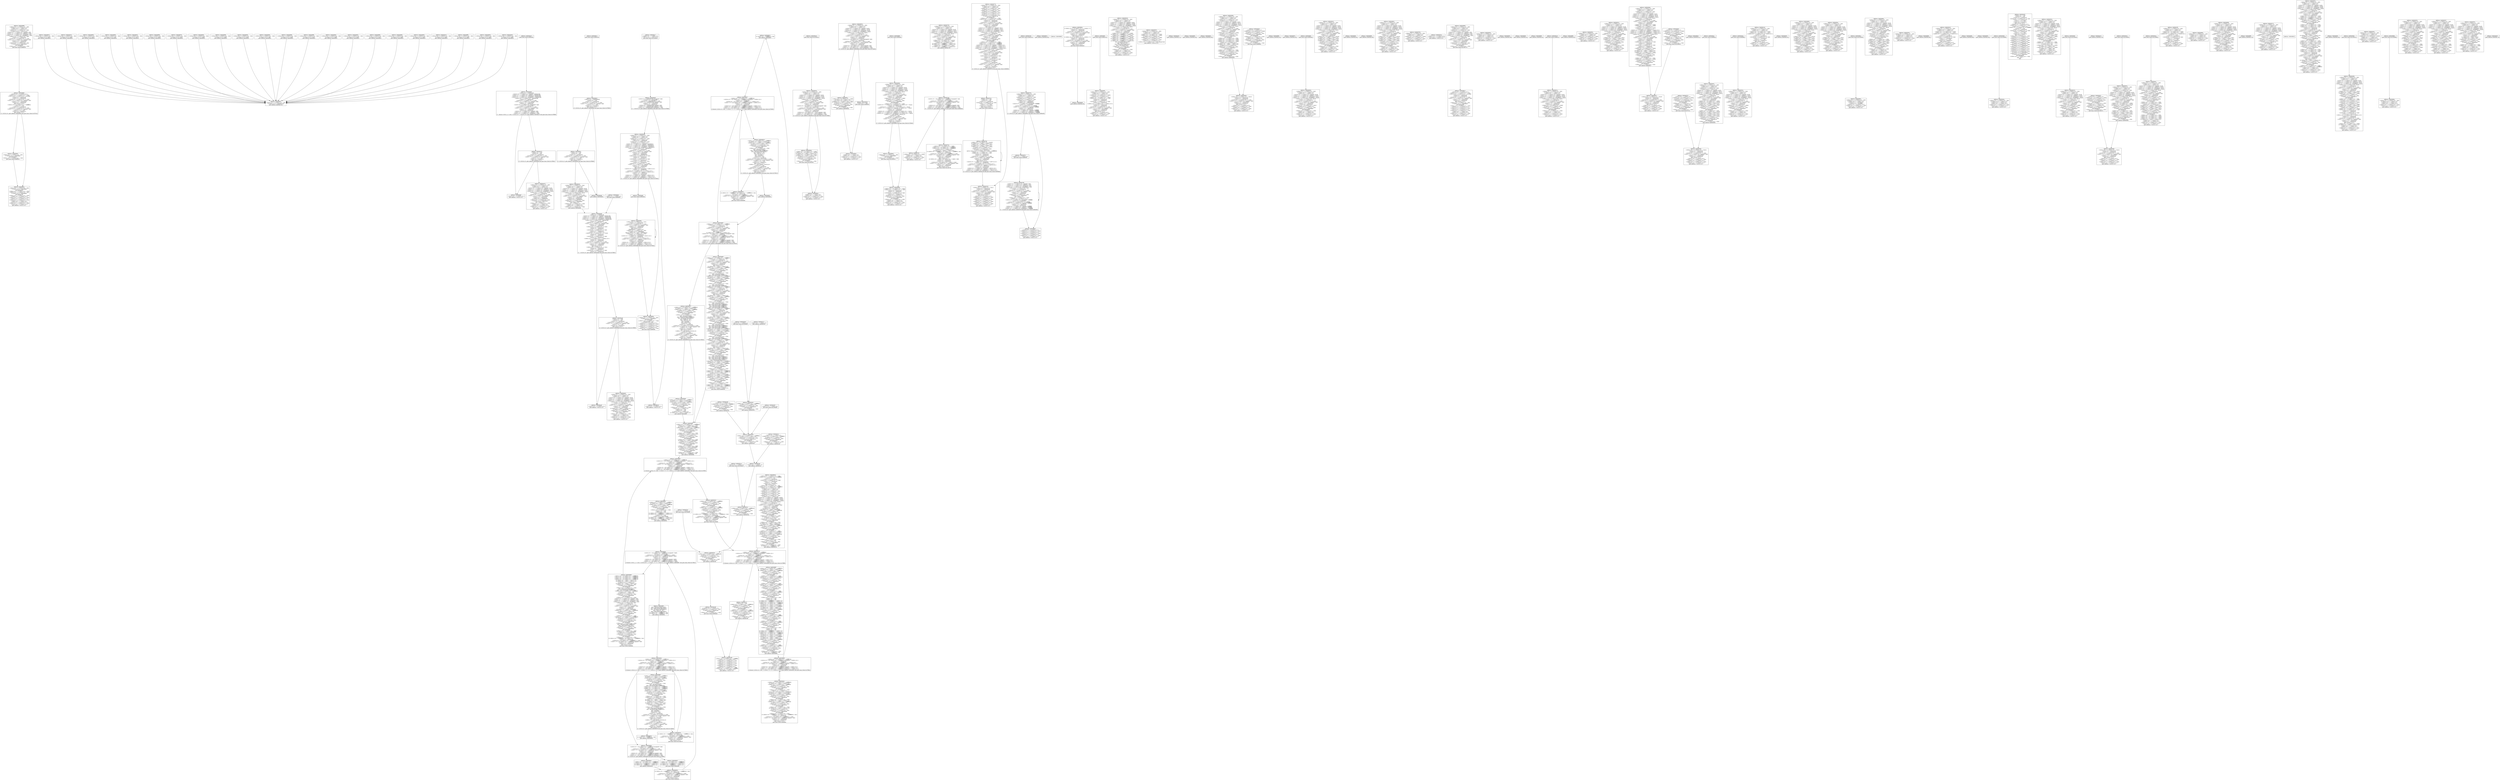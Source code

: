 digraph Program0x7f5a60 {
basicBlock0x7f9740 [shape=box,label="Address: 0x8048888\n<1004:0..31> = (<1004:0..31> - 0x4)\n[<1004:0..31>] = <1005:0..31>\n<1005:0..31> = <1004:0..31>\n<1004:0..31> = (<1004:0..31> - 0x4)\n[<1004:0..31>] = <1001:0..31>\n<1024:0..0> = (<1004:0..31> (signed)< 0x4)\n<1024:1..1> = (<1004:0..31> (signed)<= 0x4)\n<1023:0..0> = (<1004:0..31> (unsigned)< 0x4)\n<1024:2..2> = (<1004:0..31> (unsigned)<= 0x4)\n<1004:0..31> = (<1004:0..31> - 0x4)\n<1023:2..2> = intrinsic(0)\n<1023:6..6> = (<1004:0..31> == 0x0)\n<1023:7..7> = (<1004:0..31> (signed)< 0x0)\n<1023:11..11> = intrinsic(0)\n<1023:4..4> = intrinsic(0)\n<1004:0..31> = (<1004:0..31> - 0x4)\n[<1004:0..31>] = 0x8048894\ncall 0x8048894\n<1004:0..31> = (<1004:0..31> + 0x4)\ngoto basic block 0x89e0c0\n"];
basicBlock0x7f97a0 [shape=box,label="Address: 0x80488a5\n<1004:0..31> = (<1004:0..31> - 0x4)\n[<1004:0..31>] = 0x80488aa\ncall 0x8048910\n<1004:0..31> = (<1004:0..31> + 0x4)\ngoto basic block 0x89f3c0\n"];
basicBlock0x7f9800 [shape=box,label="Address: 0x80488c0\n<1004:0..31> = (<1004:0..31> - 0x4)\n[<1004:0..31>] = [0x804b120]\ngoto address [0x804b124]\n"];
basicBlock0x7f9860 [shape=box,label="Address: 0x8048a6f\n<1022:0..31> = [<1004:0..31>]\ngoto address <1022:0..31>\n"];
basicBlock0x7f98c0 [shape=box,label="Address: 0x8048a79\n<1004:0..31> = (<1004:0..31> - 0x4)\n[<1004:0..31>] = <1005:0..31>\n<1005:0..31> = <1004:0..31>\n<1024:0..0> = (<1004:0..31> (signed)< 0x18)\n<1024:1..1> = (<1004:0..31> (signed)<= 0x18)\n<1023:0..0> = (<1004:0..31> (unsigned)< 0x18)\n<1024:2..2> = (<1004:0..31> (unsigned)<= 0x18)\n<1004:0..31> = (<1004:0..31> - 0x18)\n<1023:2..2> = intrinsic(0)\n<1023:6..6> = (<1004:0..31> == 0x0)\n<1023:7..7> = (<1004:0..31> (signed)< 0x0)\n<1023:11..11> = intrinsic(0)\n<1023:4..4> = intrinsic(0)\n[<1004:0..31>] = 0x804b188\n<1004:0..31> = (<1004:0..31> - 0x4)\n[<1004:0..31>] = 0x8048a88\ncall <1000:0..31>\n<1004:0..31> = (<1004:0..31> + 0x4)\n<1004:0..31> = <1005:0..31>\n<1005:0..31> = [<1004:0..31>]\n<1004:0..31> = (<1004:0..31> + 0x4)\n<1022:0..31> = [<1004:0..31>]\ngoto address <1022:0..31>\n"];
basicBlock0x7f9920 [shape=box,label="Address: 0x8048aa8\n<1022:0..31> = [<1004:0..31>]\ngoto address <1022:0..31>\n"];
basicBlock0x7f9980 [shape=box,label="Address: 0x8048ab2\n<1004:0..31> = (<1004:0..31> - 0x4)\n[<1004:0..31>] = <1005:0..31>\n<1005:0..31> = <1004:0..31>\n<1024:0..0> = (<1004:0..31> (signed)< 0x18)\n<1024:1..1> = (<1004:0..31> (signed)<= 0x18)\n<1023:0..0> = (<1004:0..31> (unsigned)< 0x18)\n<1024:2..2> = (<1004:0..31> (unsigned)<= 0x18)\n<1004:0..31> = (<1004:0..31> - 0x18)\n<1023:2..2> = intrinsic(0)\n<1023:6..6> = (<1004:0..31> == 0x0)\n<1023:7..7> = (<1004:0..31> (signed)< 0x0)\n<1023:11..11> = intrinsic(0)\n<1023:4..4> = intrinsic(0)\n[(<1004:0..31> + 0x4)] = <1000:0..31>\n[<1004:0..31>] = 0x804b188\n<1004:0..31> = (<1004:0..31> - 0x4)\n[<1004:0..31>] = 0x8048ac5\ncall <1003:0..31>\n<1004:0..31> = (<1004:0..31> + 0x4)\n<1004:0..31> = <1005:0..31>\n<1005:0..31> = [<1004:0..31>]\n<1004:0..31> = (<1004:0..31> + 0x4)\n<1022:0..31> = [<1004:0..31>]\ngoto address <1022:0..31>\n"];
basicBlock0x7f99e0 [shape=box,label="Address: 0x8048ad9\n<1004:0..31> = (<1004:0..31> - 0x4)\n[<1004:0..31>] = <1005:0..31>\n<1005:0..31> = <1004:0..31>\n<1004:0..31> = (<1004:0..31> - 0x4)\n[<1004:0..31>] = <1001:0..31>\n<1001:0..31> = 0x804b030\n<1004:0..31> = (<1004:0..31> - 0x4)\n[<1004:0..31>] = <1003:0..31>\n<1024:0..0> = (<1001:0..31> (signed)< 0x804b02c)\n<1024:1..1> = (<1001:0..31> (signed)<= 0x804b02c)\n<1023:0..0> = (<1001:0..31> (unsigned)< 0x804b02c)\n<1024:2..2> = (<1001:0..31> (unsigned)<= 0x804b02c)\n<1001:0..31> = (<1001:0..31> - 0x804b02c)\n<1023:2..2> = intrinsic(0)\n<1023:6..6> = (<1001:0..31> == 0x0)\n<1023:7..7> = (<1001:0..31> (signed)< 0x0)\n<1023:11..11> = intrinsic(0)\n<1023:4..4> = intrinsic(0)\n<1000:0..31> = [0x804b18c]\n<1001:0..31> = (<1001:0..31> >> 0x2)\n<1023:0..0> = intrinsic(0)\n<1023:7..7> = intrinsic(1)\n<1023:6..6> = (<1001:0..31> == 0x0)\n<1023:2..2> = intrinsic(0)\n<1001:0..31> = (<1001:0..31> - 0x1)\n<1023:2..2> = intrinsic(0)\n<1023:6..6> = (<1001:0..31> == 0x0)\n<1023:7..7> = (<1001:0..31> (signed)< 0x0)\n<1023:11..11> = intrinsic(0)\n<1023:4..4> = intrinsic(0)\nkill(<1024:0..127>)\n<1023:0..0> = (<1000:0..31> (unsigned)< <1001:0..31>)\n<1023:2..2> = intrinsic(0)\n<1023:6..6> = (<1000:0..31> == <1001:0..31>)\n<1023:7..7> = (<1000:0..31> (signed)< <1001:0..31>)\n<1023:11..11> = intrinsic(0)\n<1023:4..4> = intrinsic(0)\n<1024:0..0> = (<1000:0..31> (signed)< <1001:0..31>)\n<1024:1..1> = (<1000:0..31> (signed)<= <1001:0..31>)\n<1024:2..2> = (<1000:0..31> (unsigned)<= <1001:0..31>)\nif ~<1023:0..0> goto address 0x8048b0e else goto basic block 0x7f9a40\n"];
basicBlock0x7f9a40 [shape=box,label="Address: 0x8048af6\ngoto basic block 0x89e480\n"];
basicBlock0x7f9aa0 [shape=box,label="Address: 0x8048b0e\n<1004:0..31> = (<1004:0..31> - 0x4)\n[<1004:0..31>] = 0x8048b13\ncall 0x8048a60\n<1004:0..31> = (<1004:0..31> + 0x4)\n[0x804b188] = 0x1\n<1000:0..31> = [<1004:0..31>]\n<1004:0..31> = (<1004:0..31> + 0x4)\n<1001:0..31> = [<1004:0..31>]\n<1004:0..31> = (<1004:0..31> + 0x4)\n<1005:0..31> = [<1004:0..31>]\n<1004:0..31> = (<1004:0..31> + 0x4)\ngoto basic block 0x89f480\n"];
basicBlock0x7f9b00 [shape=box,label="Address: 0x8048b2a\n<1000:0..31> = 0x0\n<1023:0..0> = 0x0\n<1023:2..2> = intrinsic(0)\n<1023:6..6> = (<1000:0..31> == 0x0)\n<1023:7..7> = (<1000:0..31> (signed)< 0x0)\n<1023:11..11> = 0x0\n<1023:4..4> = intrinsic(1)\nkill(<1024:0..127>)\nif <1023:6..6> goto address 0x8048b48 else goto basic block 0x7f9b60\n"];
basicBlock0x7f9b60 [shape=box,label="Address: 0x8048b33\n<1004:0..31> = (<1004:0..31> - 0x4)\n[<1004:0..31>] = <1005:0..31>\n<1005:0..31> = <1004:0..31>\n<1024:0..0> = (<1004:0..31> (signed)< 0x18)\n<1024:1..1> = (<1004:0..31> (signed)<= 0x18)\n<1023:0..0> = (<1004:0..31> (unsigned)< 0x18)\n<1024:2..2> = (<1004:0..31> (unsigned)<= 0x18)\n<1004:0..31> = (<1004:0..31> - 0x18)\n<1023:2..2> = intrinsic(0)\n<1023:6..6> = (<1004:0..31> == 0x0)\n<1023:7..7> = (<1004:0..31> (signed)< 0x0)\n<1023:11..11> = intrinsic(0)\n<1023:4..4> = intrinsic(0)\n[<1004:0..31>] = 0x804b034\n<1004:0..31> = (<1004:0..31> - 0x4)\n[<1004:0..31>] = 0x8048b42\ncall <1000:0..31>\n<1004:0..31> = (<1004:0..31> + 0x4)\n<1004:0..31> = <1005:0..31>\n<1005:0..31> = [<1004:0..31>]\n<1004:0..31> = (<1004:0..31> + 0x4)\ngoto address 0x8048a90\n"];
basicBlock0x7f9bc0 [shape=box,label="Address: 0x8048d14\n[(<1005:0..31> + 0xffffffdc)] = 0x0\ngoto address 0x8048d57\n"];
basicBlock0x7f9c20 [shape=box,label="Address: 0x8048d52\ngoto address 0x8048d62\n"];
basicBlock0x7f9c80 [shape=box,label="Address: 0x8048d62\n<1000:0..31> = [(<1005:0..31> + 0xffffffdc)]\n<1000:0..31> = (<1000:0..31> + 0x1)\n<1023:2..2> = intrinsic(0)\n<1023:6..6> = (<1000:0..31> == 0x0)\n<1023:7..7> = (<1000:0..31> (signed)< 0x0)\n<1023:11..11> = intrinsic(0)\n<1023:4..4> = intrinsic(0)\nkill(<1024:0..127>)\n[(<1005:0..31> + 0xffffff74)] = <1000:0..31>\n<1023:0..0> = ([(<1005:0..31> + 0xffffffdc)] (unsigned)< 0x0)\n<1023:2..2> = intrinsic(0)\n<1023:6..6> = ([(<1005:0..31> + 0xffffffdc)] == 0x0)\n<1023:7..7> = ([(<1005:0..31> + 0xffffffdc)] (signed)< 0x0)\n<1023:11..11> = intrinsic(0)\n<1023:4..4> = intrinsic(0)\n<1024:0..0> = ([(<1005:0..31> + 0xffffffdc)] (signed)< 0x0)\n<1024:1..1> = ([(<1005:0..31> + 0xffffffdc)] (signed)<= 0x0)\n<1024:2..2> = ([(<1005:0..31> + 0xffffffdc)] (unsigned)<= 0x0)\nif ~<1023:6..6> goto address 0x8048dd6 else goto basic block 0x7f9ce0\n"];
basicBlock0x7f9ce0 [shape=box,label="Address: 0x8048d72\n<1000:0..31> = [(<1005:0..31> + 0xffffffdc)]\n[(<1004:0..31> + 0x4)] = <1000:0..31>\n<1000:0..31> = (<1005:0..31> + 0xffffff58)\n[<1004:0..31>] = <1000:0..31>\n<1004:0..31> = (<1004:0..31> - 0x4)\n[<1004:0..31>] = 0x8048d87\ncall 0x80493f2\n<1004:0..31> = (<1004:0..31> + 0x4)\nasm { fld qword [eax] }\nasm { fld qword [ebp+0xffffff78] }\nasm { fld qword [0x8049848] }\nasm { faddp st1, st0 }\nasm { fxch st0, st1 }\nasm { fucompp  }\nasm { fnstsw ax }\n<1023:0..0> = 0x0\n<1023:2..2> = intrinsic(0)\n<1023:6..6> = ((<1000:8..15> & 0x45) == 0x0)\n<1023:7..7> = ((<1000:8..15> & 0x45) (signed)< 0x0)\n<1023:11..11> = 0x0\n<1023:4..4> = intrinsic(1)\nkill(<1024:0..127>)\n<1000:0..7> = zero_extend <1023:6..6>\n<1023:0..0> = 0x0\n<1023:2..2> = intrinsic(0)\n<1023:6..6> = (<1000:0..7> == 0x0)\n<1023:7..7> = (<1000:0..7> (signed)< 0x0)\n<1023:11..11> = 0x0\n<1023:4..4> = intrinsic(1)\nkill(<1024:0..127>)\nif <1023:6..6> goto address 0x8048eff else goto basic block 0x7f9d40\n"];
basicBlock0x7f9d40 [shape=box,label="Address: 0x8048dab\n<1000:0..31> = [(<1005:0..31> + 0xffffffdc)]\n[(<1004:0..31> + 0x4)] = <1000:0..31>\n<1000:0..31> = (<1005:0..31> + 0xffffff64)\n[<1004:0..31>] = <1000:0..31>\n<1004:0..31> = (<1004:0..31> - 0x4)\n[<1004:0..31>] = 0x8048dc0\ncall 0x80493f2\n<1004:0..31> = (<1004:0..31> + 0x4)\n<1002:0..31> = <1000:0..31>\n<1000:0..31> = 0x0\n<1003:0..31> = 0x0\n[<1002:0..31>] = <1000:0..31>\n[(<1002:0..31> + 0x4)] = <1003:0..31>\ngoto address 0x8048eff\n"];
basicBlock0x7f9da0 [shape=box,label="Address: 0x8049023\n[(<1005:0..31> + 0xffffffc3)] = 0x0\ngoto address 0x804903b\n"];
basicBlock0x7f9e00 [shape=box,label="Address: 0x804903b\n<1023:0..0> = ([(<1005:0..31> + 0xffffffc3)] (unsigned)< 0x0)\n<1023:2..2> = intrinsic(0)\n<1023:6..6> = ([(<1005:0..31> + 0xffffffc3)] == 0x0)\n<1023:7..7> = ([(<1005:0..31> + 0xffffffc3)] (signed)< 0x0)\n<1023:11..11> = intrinsic(0)\n<1023:4..4> = intrinsic(0)\n<1024:0..0> = ([(<1005:0..31> + 0xffffffc3)] (signed)< 0x0)\n<1024:1..1> = ([(<1005:0..31> + 0xffffffc3)] (signed)<= 0x0)\n<1024:2..2> = ([(<1005:0..31> + 0xffffffc3)] (unsigned)<= 0x0)\nif <1023:6..6> goto address 0x804904f else goto basic block 0x7f9e60\n"];
basicBlock0x7f9e60 [shape=box,label="Address: 0x8049041\n<1000:0..31> = [(<1005:0..31> + 0xffffffa8)]\n<1003:0..31> = [(<1005:0..31> + 0xffffffac)]\n[(<1005:0..31> + 0xffffffc8)] = <1000:0..31>\n[(<1005:0..31> + 0xffffffcc)] = <1003:0..31>\ngoto address 0x804905b\n"];
basicBlock0x7f9ec0 [shape=box,label="Address: 0x8049068\n<1002:0..31> = [(<1005:0..31> + 0xffffff50)]\n<1001:0..31> = [(<1005:0..31> + 0xffffff54)]\n<1000:0..31> = [(<1005:0..31> + 0xffffff78)]\n<1003:0..31> = [(<1005:0..31> + 0xffffff7c)]\n[(<1004:0..31> + 0x8)] = <1002:0..31>\n[(<1004:0..31> + 0xc)] = <1001:0..31>\n[<1004:0..31>] = <1000:0..31>\n[(<1004:0..31> + 0x4)] = <1003:0..31>\n<1004:0..31> = (<1004:0..31> - 0x4)\n[<1004:0..31>] = 0x8049094\ncall 0x80492e9\n<1004:0..31> = (<1004:0..31> + 0x4)\nasm { fadd qword [ebp-0x30] }\nasm { fstp qword [ebp+0xfffffd10] }\n<1000:0..31> = (<1005:0..31> + 0xffffffa4)\n[(<1004:0..31> + 0x4)] = 0xa\n[<1004:0..31>] = <1000:0..31>\n<1004:0..31> = (<1004:0..31> - 0x4)\n[<1004:0..31>] = 0x80490b0\ncall 0x80492d7\n<1004:0..31> = (<1004:0..31> + 0x4)\n<1024:0..0> = (<1004:0..31> (signed)< 0x4)\n<1024:1..1> = (<1004:0..31> (signed)<= 0x4)\n<1023:0..0> = (<1004:0..31> (unsigned)< 0x4)\n<1024:2..2> = (<1004:0..31> (unsigned)<= 0x4)\n<1004:0..31> = (<1004:0..31> - 0x4)\n<1023:2..2> = intrinsic(0)\n<1023:6..6> = (<1004:0..31> == 0x0)\n<1023:7..7> = (<1004:0..31> (signed)< 0x0)\n<1023:11..11> = intrinsic(0)\n<1023:4..4> = intrinsic(0)\n[(<1004:0..31> + 0x4)] = 0x80492b1\n<1000:0..31> = (<1005:0..31> + 0xfffffd24)\n[<1004:0..31>] = <1000:0..31>\n<1004:0..31> = (<1004:0..31> - 0x4)\n[<1004:0..31>] = 0x80490c9\ncall 0x8048a20\n<1004:0..31> = (<1004:0..31> + 0x4)\n<1003:0..31> = [(<1005:0..31> + 0xffffffa4)]\n[(<1004:0..31> + 0x4)] = <1003:0..31>\n[<1004:0..31>] = <1000:0..31>\n<1004:0..31> = (<1004:0..31> - 0x4)\n[<1004:0..31>] = 0x80490d8\ncall 0x8048900\n<1004:0..31> = (<1004:0..31> + 0x4)\nasm { fld qword [ebp+0xfffffd10] }\nasm { fstp qword [esp+0x4] }\n[<1004:0..31>] = <1000:0..31>\n<1004:0..31> = (<1004:0..31> - 0x4)\n[<1004:0..31>] = 0x80490ea\ncall 0x80488d0\n<1004:0..31> = (<1004:0..31> + 0x4)\n[(<1004:0..31> + 0x4)] = 0x80489f0\n[<1004:0..31>] = <1000:0..31>\n<1004:0..31> = (<1004:0..31> - 0x4)\n[<1004:0..31>] = 0x80490fa\ncall 0x80489c0\n<1004:0..31> = (<1004:0..31> + 0x4)\n[(<1005:0..31> + 0xffffffd8)] = ([(<1005:0..31> + 0xffffffd8)] + 0x1)\n<1023:2..2> = intrinsic(0)\n<1023:6..6> = ([(<1005:0..31> + 0xffffffd8)] == 0x0)\n<1023:7..7> = ([(<1005:0..31> + 0xffffffd8)] (signed)< 0x0)\n<1023:11..11> = intrinsic(0)\n<1023:4..4> = intrinsic(0)\nkill(<1024:0..127>)\ngoto basic block 0x89f660\n"];
basicBlock0x7f9f20 [shape=box,label="Address: 0x804910c\n<1000:0..31> = (<1005:0..31> + 0xffffff58)\n[<1004:0..31>] = <1000:0..31>\n<1004:0..31> = (<1004:0..31> - 0x4)\n[<1004:0..31>] = 0x804911a\ncall 0x804939a\n<1004:0..31> = (<1004:0..31> + 0x4)\n<1000:0..31> = (<1005:0..31> + 0xffffff64)\n[<1004:0..31>] = <1000:0..31>\n<1004:0..31> = (<1004:0..31> - 0x4)\n[<1004:0..31>] = 0x8049128\ncall 0x804939a\n<1004:0..31> = (<1004:0..31> + 0x4)\n[(<1005:0..31> + 0xffffffe4)] = ([(<1005:0..31> + 0xffffffe4)] + 0x1)\n<1023:2..2> = intrinsic(0)\n<1023:6..6> = ([(<1005:0..31> + 0xffffffe4)] == 0x0)\n<1023:7..7> = ([(<1005:0..31> + 0xffffffe4)] (signed)< 0x0)\n<1023:11..11> = intrinsic(0)\n<1023:4..4> = intrinsic(0)\nkill(<1024:0..127>)\ngoto basic block 0x22068f0\n"];
basicBlock0x7f9f80 [shape=box,label="Address: 0x8049137\n<1001:0..31> = 0x0\n<1000:0..31> = (<1005:0..31> + 0xfffffd24)\n[<1004:0..31>] = <1000:0..31>\n<1004:0..31> = (<1004:0..31> - 0x4)\n[<1004:0..31>] = 0x804914a\ncall 0x8048980\n<1004:0..31> = (<1004:0..31> + 0x4)\n<1000:0..31> = (<1005:0..31> + 0xfffffe38)\n[<1004:0..31>] = <1000:0..31>\n<1004:0..31> = (<1004:0..31> - 0x4)\n[<1004:0..31>] = 0x8049158\ncall 0x8048970\n<1004:0..31> = (<1004:0..31> + 0x4)\n<1000:0..31> = <1001:0..31>\ngoto address 0x80491d8\n"];
basicBlock0x7f9fe0 [shape=box,label="Address: 0x80495b0\n<1000:0..31> = [(<1005:0..31> + 0x8)]\n<1003:0..31> = [(<1005:0..31> + 0x10)]\n[(<1004:0..31> + 0x8)] = <1003:0..31>\n<1003:0..31> = [(<1005:0..31> + 0xc)]\n[(<1004:0..31> + 0x4)] = <1003:0..31>\n[<1004:0..31>] = <1000:0..31>\n<1004:0..31> = (<1004:0..31> - 0x4)\n[<1004:0..31>] = 0x80495c9\ncall 0x8049650\n<1004:0..31> = (<1004:0..31> + 0x4)\ngoto basic block 0x2209190\n"];
basicBlock0x7fa040 [shape=box,label="Address: 0x804962c\n<1000:0..31> = [(<1005:0..31> + 0x8)]\n[(<1004:0..31> + 0x8)] = 0x0\n<1003:0..31> = [(<1005:0..31> + 0xc)]\n[(<1004:0..31> + 0x4)] = <1003:0..31>\n[<1004:0..31>] = <1000:0..31>\n<1004:0..31> = (<1004:0..31> - 0x4)\n[<1004:0..31>] = 0x8049646\ncall 0x8049690\n<1004:0..31> = (<1004:0..31> + 0x4)\ngoto address 0x804964d\n"];
basicBlock0x7fa0a0 [shape=box,label="Address: 0x80496ab\n<1004:0..31> = (<1004:0..31> - 0x4)\n[<1004:0..31>] = 0x80496b0\ncall 0x80489e0\n<1004:0..31> = (<1004:0..31> + 0x4)\ngoto basic block 0x2206410\n"];
basicBlock0x89dee0 [shape=box,label="Address: 0x804975f\n<1000:0..31> = [(<1005:0..31> + 0x8)]\n<1004:0..31> = <1005:0..31>\n<1005:0..31> = [<1004:0..31>]\n<1004:0..31> = (<1004:0..31> + 0x4)\n<1022:0..31> = [<1004:0..31>]\ngoto address <1022:0..31>\n"];
basicBlock0x89df40 [shape=box,label="Address: 0x80497ae\n<1006:0..31> = 0x0\n<1023:0..0> = 0x0\n<1023:2..2> = intrinsic(0)\n<1023:6..6> = (<1006:0..31> == 0x0)\n<1023:7..7> = intrinsic(0)\n<1023:11..11> = 0x0\n<1023:4..4> = intrinsic(1)\nkill(<1024:0..127>)\ngoto basic block 0x89f240\n"];
basicBlock0x89dfa0 [shape=box,label="Address: 0x80497d2\n<1004:0..31> = (<1004:0..31> + 0x1c)\n<1023:0..0> = intrinsic(0)\n<1023:2..2> = intrinsic(0)\n<1023:6..6> = (<1004:0..31> == 0x0)\n<1023:7..7> = (<1004:0..31> (signed)< 0x0)\n<1023:11..11> = intrinsic(0)\n<1023:4..4> = intrinsic(0)\nkill(<1024:0..127>)\n<1001:0..31> = [<1004:0..31>]\n<1004:0..31> = (<1004:0..31> + 0x4)\n<1006:0..31> = [<1004:0..31>]\n<1004:0..31> = (<1004:0..31> + 0x4)\n<1007:0..31> = [<1004:0..31>]\n<1004:0..31> = (<1004:0..31> + 0x4)\n<1005:0..31> = [<1004:0..31>]\n<1004:0..31> = (<1004:0..31> + 0x4)\n<1022:0..31> = [<1004:0..31>]\ngoto address <1022:0..31>\n"];
basicBlock0x89e000 [shape=box,label="Address: 0x80497f4\n<1006:0..31> = <1006:0..31>\ngoto basic block 0x89f300\n"];
basicBlock0x89e060 [shape=box,label="Address: 0x8049804\n<1000:0..31> = [<1004:0..31>]\n<1004:0..31> = (<1004:0..31> + 0x4)\n<1001:0..31> = [<1004:0..31>]\n<1004:0..31> = (<1004:0..31> + 0x4)\n<1005:0..31> = [<1004:0..31>]\n<1004:0..31> = (<1004:0..31> + 0x4)\n<1022:0..31> = [<1004:0..31>]\ngoto address <1022:0..31>\n"];
basicBlock0x89e0c0 [shape=box,label="Address: 0x8048894\n<1001:0..31> = [<1004:0..31>]\n<1004:0..31> = (<1004:0..31> + 0x4)\n<1001:0..31> = (<1001:0..31> + 0x2888)\n<1023:0..0> = intrinsic(0)\n<1023:2..2> = intrinsic(0)\n<1023:6..6> = (<1001:0..31> == 0x0)\n<1023:7..7> = (<1001:0..31> (signed)< 0x0)\n<1023:11..11> = intrinsic(0)\n<1023:4..4> = intrinsic(0)\nkill(<1024:0..127>)\n<1003:0..31> = [(<1001:0..31> + 0xfffffffc)]\n<1023:0..0> = 0x0\n<1023:2..2> = intrinsic(0)\n<1023:6..6> = (<1003:0..31> == 0x0)\n<1023:7..7> = (<1003:0..31> (signed)< 0x0)\n<1023:11..11> = 0x0\n<1023:4..4> = intrinsic(1)\nkill(<1024:0..127>)\nif <1023:6..6> goto address 0x80488aa else goto basic block 0x7f97a0\n"];
basicBlock0x89e120 [shape=box,label="Address: 0x8048910\ngoto address [0x804b138]\n"];
basicBlock0x89e180 [shape=box,label="Address: 0x8048b20\n<1002:0..31> = [0x804b034]\n<1023:0..0> = 0x0\n<1023:2..2> = intrinsic(0)\n<1023:6..6> = (<1002:0..31> == 0x0)\n<1023:7..7> = (<1002:0..31> (signed)< 0x0)\n<1023:11..11> = 0x0\n<1023:4..4> = intrinsic(1)\nkill(<1024:0..127>)\nif <1023:6..6> goto address 0x8048b48 else goto basic block 0x7f9b00\n"];
basicBlock0x89e1e0 [shape=box,label="Address: 0x80497e0\n<1004:0..31> = (<1004:0..31> - 0x4)\n[<1004:0..31>] = <1005:0..31>\n<1005:0..31> = <1004:0..31>\n<1004:0..31> = (<1004:0..31> - 0x4)\n[<1004:0..31>] = <1001:0..31>\n<1004:0..31> = (<1004:0..31> - 0x4)\n[<1004:0..31>] = <1003:0..31>\n<1001:0..31> = 0x804b024\n<1000:0..31> = [0x804b024]\n<1023:0..0> = (<1000:0..31> (unsigned)< 0xffffffff)\n<1023:2..2> = intrinsic(0)\n<1023:6..6> = (<1000:0..31> == 0xffffffff)\n<1023:7..7> = (<1000:0..31> (signed)< 0xffffffff)\n<1023:11..11> = intrinsic(0)\n<1023:4..4> = intrinsic(0)\n<1024:0..0> = (<1000:0..31> (signed)< 0xffffffff)\n<1024:1..1> = (<1000:0..31> (signed)<= 0xffffffff)\n<1024:2..2> = (<1000:0..31> (unsigned)<= 0xffffffff)\nif <1023:6..6> goto address 0x8049804 else goto basic block 0x89e000\n"];
basicBlock0x89e240 [shape=box,label="Address: 0x80488b8\n"];
basicBlock0x89e2a0 [shape=box,label="Address: 0x80488cc\n[<1000:0..31>] = ([<1000:0..31>] + <1000:0..7>)\n<1023:0..0> = intrinsic(0)\n<1023:2..2> = intrinsic(0)\n<1023:6..6> = ([<1000:0..31>] == 0x0)\n<1023:7..7> = ([<1000:0..31>] (signed)< 0x0)\n<1023:11..11> = intrinsic(0)\n<1023:4..4> = intrinsic(0)\nkill(<1024:0..127>)\n[<1000:0..31>] = ([<1000:0..31>] + <1000:0..7>)\n<1023:0..0> = intrinsic(0)\n<1023:2..2> = intrinsic(0)\n<1023:6..6> = ([<1000:0..31>] == 0x0)\n<1023:7..7> = ([<1000:0..31>] (signed)< 0x0)\n<1023:11..11> = intrinsic(0)\n<1023:4..4> = intrinsic(0)\nkill(<1024:0..127>)\ngoto basic block 0x89eb40\n"];
basicBlock0x89e300 [shape=box,label="Address: 0x8048a70\n<1000:0..31> = 0x0\n<1023:0..0> = 0x0\n<1023:2..2> = intrinsic(0)\n<1023:6..6> = (<1000:0..31> == 0x0)\n<1023:7..7> = (<1000:0..31> (signed)< 0x0)\n<1023:11..11> = 0x0\n<1023:4..4> = intrinsic(1)\nkill(<1024:0..127>)\nif <1023:6..6> goto address 0x8048a6f else goto basic block 0x7f98c0\n"];
basicBlock0x89e360 [shape=box,label="Address: 0x8048a8a\n<1006:0..31> = <1006:0..31>\ngoto basic block 0x89e600\n"];
basicBlock0x89e3c0 [shape=box,label="Address: 0x8048aa9\n<1003:0..31> = 0x0\n<1023:0..0> = 0x0\n<1023:2..2> = intrinsic(0)\n<1023:6..6> = (<1003:0..31> == 0x0)\n<1023:7..7> = (<1003:0..31> (signed)< 0x0)\n<1023:11..11> = 0x0\n<1023:4..4> = intrinsic(1)\nkill(<1024:0..127>)\nif <1023:6..6> goto address 0x8048aa8 else goto basic block 0x7f9980\n"];
basicBlock0x89e420 [shape=box,label="Address: 0x8048ac7\n<1006:0..31> = <1006:0..31>\n<1007:0..31> = <1007:0..31>\ngoto basic block 0x2208e30\n"];
basicBlock0x89e480 [shape=box,label="Address: 0x8048af8\n<1000:0..31> = (<1000:0..31> + 0x1)\n<1023:2..2> = intrinsic(0)\n<1023:6..6> = (<1000:0..31> == 0x0)\n<1023:7..7> = (<1000:0..31> (signed)< 0x0)\n<1023:11..11> = intrinsic(0)\n<1023:4..4> = intrinsic(0)\nkill(<1024:0..127>)\n[0x804b18c] = <1000:0..31>\n<1004:0..31> = (<1004:0..31> - 0x4)\n[<1004:0..31>] = 0x8048b05\ncall [((<1000:0..31> * 0x4) + 0x804b02c)]\n<1004:0..31> = (<1004:0..31> + 0x4)\n<1000:0..31> = [0x804b18c]\n<1023:0..0> = (<1000:0..31> (unsigned)< <1001:0..31>)\n<1023:2..2> = intrinsic(0)\n<1023:6..6> = (<1000:0..31> == <1001:0..31>)\n<1023:7..7> = (<1000:0..31> (signed)< <1001:0..31>)\n<1023:11..11> = intrinsic(0)\n<1023:4..4> = intrinsic(0)\n<1024:0..0> = (<1000:0..31> (signed)< <1001:0..31>)\n<1024:1..1> = (<1000:0..31> (signed)<= <1001:0..31>)\n<1024:2..2> = (<1000:0..31> (unsigned)<= <1001:0..31>)\nif <1023:0..0> goto address 0x8048af8 else goto basic block 0x7f9aa0\n"];
basicBlock0x89e4e0 [shape=box,label="Address: 0x8048a60\n<1000:0..31> = 0x804b18b\n<1024:0..0> = (<1000:0..31> (signed)< 0x804b188)\n<1024:1..1> = (<1000:0..31> (signed)<= 0x804b188)\n<1023:0..0> = (<1000:0..31> (unsigned)< 0x804b188)\n<1024:2..2> = (<1000:0..31> (unsigned)<= 0x804b188)\n<1000:0..31> = (<1000:0..31> - 0x804b188)\n<1023:2..2> = intrinsic(0)\n<1023:6..6> = (<1000:0..31> == 0x0)\n<1023:7..7> = (<1000:0..31> (signed)< 0x0)\n<1023:11..11> = intrinsic(0)\n<1023:4..4> = intrinsic(0)\n<1023:0..0> = (<1000:0..31> (unsigned)< 0x6)\n<1023:2..2> = intrinsic(0)\n<1023:6..6> = (<1000:0..31> == 0x6)\n<1023:7..7> = (<1000:0..31> (signed)< 0x6)\n<1023:11..11> = intrinsic(0)\n<1023:4..4> = intrinsic(0)\n<1024:0..0> = (<1000:0..31> (signed)< 0x6)\n<1024:1..1> = (<1000:0..31> (signed)<= 0x6)\n<1024:2..2> = (<1000:0..31> (unsigned)<= 0x6)\nif ~choice(<1024:2..2> over (<1023:0..0> | <1023:6..6>)) goto address 0x8048a70 else goto basic block 0x7f9860\n"];
basicBlock0x89e540 [shape=box,label="Address: 0x8048b1e\ngoto basic block 0x89e180\n"];
basicBlock0x89e5a0 [shape=box,label="Address: 0x8048b48\ngoto address 0x8048a90\n"];
basicBlock0x89e600 [shape=box,label="Address: 0x8048a90\n<1000:0..31> = 0x804b188\n<1024:0..0> = (<1000:0..31> (signed)< 0x804b188)\n<1024:1..1> = (<1000:0..31> (signed)<= 0x804b188)\n<1023:0..0> = (<1000:0..31> (unsigned)< 0x804b188)\n<1024:2..2> = (<1000:0..31> (unsigned)<= 0x804b188)\n<1000:0..31> = (<1000:0..31> - 0x804b188)\n<1023:2..2> = intrinsic(0)\n<1023:6..6> = (<1000:0..31> == 0x0)\n<1023:7..7> = (<1000:0..31> (signed)< 0x0)\n<1023:11..11> = intrinsic(0)\n<1023:4..4> = intrinsic(0)\n<1000:0..31> = (<1000:0..31> >> 0x2)\n<1023:0..0> = intrinsic(0)\n<1023:7..7> = intrinsic(1)\n<1023:6..6> = (<1000:0..31> == 0x0)\n<1023:2..2> = intrinsic(0)\n<1003:0..31> = <1000:0..31>\n<1003:0..31> = (<1003:0..31> >>> 0x1f)\n<1023:0..0> = intrinsic(0)\n<1023:7..7> = intrinsic(1)\n<1023:6..6> = (<1003:0..31> == 0x0)\n<1023:2..2> = intrinsic(0)\n<1000:0..31> = (<1000:0..31> + <1003:0..31>)\n<1023:0..0> = intrinsic(0)\n<1023:2..2> = intrinsic(0)\n<1023:6..6> = (<1000:0..31> == 0x0)\n<1023:7..7> = (<1000:0..31> (signed)< 0x0)\n<1023:11..11> = intrinsic(0)\n<1023:4..4> = intrinsic(0)\nkill(<1024:0..127>)\n<1000:0..31> = (<1000:0..31> >> 0x1)\n<1023:0..0> = intrinsic(0)\n<1023:7..7> = intrinsic(1)\n<1023:6..6> = (<1000:0..31> == 0x0)\n<1023:2..2> = intrinsic(0)\nif ~<1023:6..6> goto address 0x8048aa9 else goto basic block 0x7f9920\n"];
basicBlock0x89e660 [shape=box,label="Address: 0x8048d57\n<1000:0..31> = [(<1005:0..31> + 0xffffff74)]\n<1023:0..0> = ([(<1005:0..31> + 0xffffffdc)] (unsigned)< <1000:0..31>)\n<1023:2..2> = intrinsic(0)\n<1023:6..6> = ([(<1005:0..31> + 0xffffffdc)] == <1000:0..31>)\n<1023:7..7> = ([(<1005:0..31> + 0xffffffdc)] (signed)< <1000:0..31>)\n<1023:11..11> = intrinsic(0)\n<1023:4..4> = intrinsic(0)\n<1024:0..0> = ([(<1005:0..31> + 0xffffffdc)] (signed)< <1000:0..31>)\n<1024:1..1> = ([(<1005:0..31> + 0xffffffdc)] (signed)<= <1000:0..31>)\n<1024:2..2> = ([(<1005:0..31> + 0xffffffdc)] (unsigned)<= <1000:0..31>)\nif choice(<1024:0..0> over ~(<1023:7..7> == <1023:11..11>)) goto address 0x8048d1d else goto basic block 0x7f9c80\n"];
basicBlock0x89e6c0 [shape=box,label="Address: 0x8048d1d\n<1000:0..31> = [(<1005:0..31> + 0xffffffdc)]\n[(<1004:0..31> + 0x4)] = <1000:0..31>\n<1000:0..31> = (<1005:0..31> + 0xffffff58)\n[<1004:0..31>] = <1000:0..31>\n<1004:0..31> = (<1004:0..31> - 0x4)\n[<1004:0..31>] = 0x8048d32\ncall 0x80493f2\n<1004:0..31> = (<1004:0..31> + 0x4)\nasm { fld qword [eax] }\nasm { fld qword [ebp+0xffffff78] }\nasm { fld qword [0x8049848] }\nasm { fsubp st1, st0 }\nasm { fxch st0, st1 }\nasm { fucompp  }\nasm { fnstsw ax }\n<1023:0..0> = 0x0\n<1023:2..2> = intrinsic(0)\n<1023:6..6> = ((<1000:8..15> & 0x5) == 0x0)\n<1023:7..7> = ((<1000:8..15> & 0x5) (signed)< 0x0)\n<1023:11..11> = 0x0\n<1023:4..4> = intrinsic(1)\nkill(<1024:0..127>)\n<1000:0..7> = zero_extend <1023:6..6>\n<1023:0..0> = 0x0\n<1023:2..2> = intrinsic(0)\n<1023:6..6> = (<1000:0..7> == 0x0)\n<1023:7..7> = (<1000:0..7> (signed)< 0x0)\n<1023:11..11> = 0x0\n<1023:4..4> = intrinsic(1)\nkill(<1024:0..127>)\nif <1023:6..6> goto address 0x8048d54 else goto basic block 0x7f9c20\n"];
basicBlock0x89e720 [shape=box,label="Address: 0x8048d54\n[(<1005:0..31> + 0xffffffdc)] = ([(<1005:0..31> + 0xffffffdc)] + 0x1)\n<1023:2..2> = intrinsic(0)\n<1023:6..6> = ([(<1005:0..31> + 0xffffffdc)] == 0x0)\n<1023:7..7> = ([(<1005:0..31> + 0xffffffdc)] (signed)< 0x0)\n<1023:11..11> = intrinsic(0)\n<1023:4..4> = intrinsic(0)\nkill(<1024:0..127>)\ngoto basic block 0x89e660\n"];
basicBlock0x89e780 [shape=box,label="Address: 0x8048dd6\n<1000:0..31> = [(<1005:0..31> + 0xffffffdc)]\n<1000:0..31> = (<1000:0..31> - 0x1)\n<1023:2..2> = intrinsic(0)\n<1023:6..6> = (<1000:0..31> == 0x0)\n<1023:7..7> = (<1000:0..31> (signed)< 0x0)\n<1023:11..11> = intrinsic(0)\n<1023:4..4> = intrinsic(0)\nkill(<1024:0..127>)\n[(<1004:0..31> + 0x4)] = <1000:0..31>\n<1000:0..31> = (<1005:0..31> + 0xffffff64)\n[<1004:0..31>] = <1000:0..31>\n<1004:0..31> = (<1004:0..31> - 0x4)\n[<1004:0..31>] = 0x8048dec\ncall 0x80493f2\n<1004:0..31> = (<1004:0..31> + 0x4)\nasm { fld qword [eax] }\nasm { fstp qword [ebp+0xfffffd10] }\n<1000:0..31> = [(<1005:0..31> + 0xffffffdc)]\n[(<1004:0..31> + 0x4)] = <1000:0..31>\n<1000:0..31> = (<1005:0..31> + 0xffffff64)\n[<1004:0..31>] = <1000:0..31>\n<1004:0..31> = (<1004:0..31> - 0x4)\n[<1004:0..31>] = 0x8048e09\ncall 0x80493f2\n<1004:0..31> = (<1004:0..31> + 0x4)\nasm { fld qword [eax] }\nasm { fstp qword [ebp+0xfffffd08] }\n<1000:0..31> = [(<1005:0..31> + 0xffffffdc)]\n<1000:0..31> = (<1000:0..31> - 0x1)\n<1023:2..2> = intrinsic(0)\n<1023:6..6> = (<1000:0..31> == 0x0)\n<1023:7..7> = (<1000:0..31> (signed)< 0x0)\n<1023:11..11> = intrinsic(0)\n<1023:4..4> = intrinsic(0)\nkill(<1024:0..127>)\n[(<1004:0..31> + 0x4)] = <1000:0..31>\n<1000:0..31> = (<1005:0..31> + 0xffffff64)\n[<1004:0..31>] = <1000:0..31>\n<1004:0..31> = (<1004:0..31> - 0x4)\n[<1004:0..31>] = 0x8048e27\ncall 0x80493f2\n<1004:0..31> = (<1004:0..31> + 0x4)\nasm { fld qword [eax] }\nasm { fsubr qword [ebp+0xfffffd08] }\nasm { fstp qword [ebp+0xfffffd08] }\nasm { fld qword [ebp+0xffffff78] }\nasm { fstp qword [ebp+0xfffffd00] }\n<1000:0..31> = [(<1005:0..31> + 0xffffffdc)]\n<1000:0..31> = (<1000:0..31> - 0x1)\n<1023:2..2> = intrinsic(0)\n<1023:6..6> = (<1000:0..31> == 0x0)\n<1023:7..7> = (<1000:0..31> (signed)< 0x0)\n<1023:11..11> = intrinsic(0)\n<1023:4..4> = intrinsic(0)\nkill(<1024:0..127>)\n[(<1004:0..31> + 0x4)] = <1000:0..31>\n<1000:0..31> = (<1005:0..31> + 0xffffff58)\n[<1004:0..31>] = <1000:0..31>\n<1004:0..31> = (<1004:0..31> - 0x4)\n[<1004:0..31>] = 0x8048e57\ncall 0x80493f2\n<1004:0..31> = (<1004:0..31> + 0x4)\nasm { fld qword [eax] }\nasm { fsubr qword [ebp+0xfffffd00] }\nasm { fmul qword [ebp+0xfffffd08] }\nasm { fstp qword [ebp+0xfffffd08] }\n<1000:0..31> = [(<1005:0..31> + 0xffffffdc)]\n[(<1004:0..31> + 0x4)] = <1000:0..31>\n<1000:0..31> = (<1005:0..31> + 0xffffff58)\n[<1004:0..31>] = <1000:0..31>\n<1004:0..31> = (<1004:0..31> - 0x4)\n[<1004:0..31>] = 0x8048e80\ncall 0x80493f2\n<1004:0..31> = (<1004:0..31> + 0x4)\nasm { fld qword [eax] }\nasm { fstp qword [ebp+0xfffffd00] }\n<1000:0..31> = [(<1005:0..31> + 0xffffffdc)]\n<1000:0..31> = (<1000:0..31> - 0x1)\n<1023:2..2> = intrinsic(0)\n<1023:6..6> = (<1000:0..31> == 0x0)\n<1023:7..7> = (<1000:0..31> (signed)< 0x0)\n<1023:11..11> = intrinsic(0)\n<1023:4..4> = intrinsic(0)\nkill(<1024:0..127>)\n[(<1004:0..31> + 0x4)] = <1000:0..31>\n<1000:0..31> = (<1005:0..31> + 0xffffff58)\n[<1004:0..31>] = <1000:0..31>\n<1004:0..31> = (<1004:0..31> - 0x4)\n[<1004:0..31>] = 0x8048e9e\ncall 0x80493f2\n<1004:0..31> = (<1004:0..31> + 0x4)\nasm { fld qword [eax] }\nasm { fsubr qword [ebp+0xfffffd00] }\nasm { fdivr qword [ebp+0xfffffd08] }\nasm { fadd qword [ebp+0xfffffd10] }\nasm { fstp qword [ebp-0x50] }\n<1000:0..31> = [(<1005:0..31> + 0xffffffdc)]\n[(<1004:0..31> + 0x4)] = <1000:0..31>\n<1000:0..31> = (<1005:0..31> + 0xffffff58)\n[<1004:0..31>] = <1000:0..31>\n<1004:0..31> = (<1004:0..31> - 0x4)\n[<1004:0..31>] = 0x8048eca\ncall 0x80493f2\n<1004:0..31> = (<1004:0..31> + 0x4)\n<1002:0..31> = <1000:0..31>\n<1000:0..31> = [(<1005:0..31> + 0xffffff78)]\n<1003:0..31> = [(<1005:0..31> + 0xffffff7c)]\n[<1002:0..31>] = <1000:0..31>\n[(<1002:0..31> + 0x4)] = <1003:0..31>\n<1000:0..31> = [(<1005:0..31> + 0xffffffdc)]\n[(<1004:0..31> + 0x4)] = <1000:0..31>\n<1000:0..31> = (<1005:0..31> + 0xffffff64)\n[<1004:0..31>] = <1000:0..31>\n<1004:0..31> = (<1004:0..31> - 0x4)\n[<1004:0..31>] = 0x8048ef2\ncall 0x80493f2\n<1004:0..31> = (<1004:0..31> + 0x4)\n<1002:0..31> = <1000:0..31>\n<1000:0..31> = [(<1005:0..31> + 0xffffffb0)]\n<1003:0..31> = [(<1005:0..31> + 0xffffffb4)]\n[<1002:0..31>] = <1000:0..31>\n[(<1002:0..31> + 0x4)] = <1003:0..31>\ngoto basic block 0x89e840\n"];
basicBlock0x89e7e0 [shape=box,label="Address: 0x80493f2\n<1004:0..31> = (<1004:0..31> - 0x4)\n[<1004:0..31>] = <1005:0..31>\n<1005:0..31> = <1004:0..31>\n<1000:0..31> = [(<1005:0..31> + 0x8)]\n<1000:0..31> = [<1000:0..31>]\n<1003:0..31> = [(<1005:0..31> + 0xc)]\n<1003:0..31> = (<1003:0..31> << 0x3)\n<1023:0..0> = intrinsic(0)\n<1023:7..7> = intrinsic(1)\n<1023:6..6> = (<1003:0..31> == 0x0)\n<1023:2..2> = intrinsic(0)\n<1000:0..31> = (<1000:0..31> + <1003:0..31>)\n<1023:0..0> = intrinsic(0)\n<1023:2..2> = intrinsic(0)\n<1023:6..6> = (<1000:0..31> == 0x0)\n<1023:7..7> = (<1000:0..31> (signed)< 0x0)\n<1023:11..11> = intrinsic(0)\n<1023:4..4> = intrinsic(0)\nkill(<1024:0..127>)\n<1005:0..31> = [<1004:0..31>]\n<1004:0..31> = (<1004:0..31> + 0x4)\n<1022:0..31> = [<1004:0..31>]\ngoto address <1022:0..31>\n"];
basicBlock0x89e840 [shape=box,label="Address: 0x8048eff\n<1000:0..31> = [(<1005:0..31> + 0xffffffe4)]\n<1001:0..31> = (<1000:0..31> + 0x1)\n[(<1004:0..31> + 0x4)] = 0x804983b\n<1000:0..31> = (<1005:0..31> + 0xfffffd24)\n[<1004:0..31>] = <1000:0..31>\n<1004:0..31> = (<1004:0..31> - 0x4)\n[<1004:0..31>] = 0x8048f1b\ncall 0x8048950\n<1004:0..31> = (<1004:0..31> + 0x4)\n[(<1004:0..31> + 0x4)] = <1001:0..31>\n[<1004:0..31>] = <1000:0..31>\n<1004:0..31> = (<1004:0..31> - 0x4)\n[<1004:0..31>] = 0x8048f27\ncall 0x80488e0\n<1004:0..31> = (<1004:0..31> + 0x4)\n[(<1004:0..31> + 0x4)] = 0x8049842\n[<1004:0..31>] = <1000:0..31>\n<1004:0..31> = (<1004:0..31> - 0x4)\n[<1004:0..31>] = 0x8048f37\ncall 0x8048950\n<1004:0..31> = (<1004:0..31> + 0x4)\n[(<1004:0..31> + 0x4)] = 0x80489f0\n[<1004:0..31>] = <1000:0..31>\n<1004:0..31> = (<1004:0..31> - 0x4)\n[<1004:0..31>] = 0x8048f47\ncall 0x80489c0\n<1004:0..31> = (<1004:0..31> + 0x4)\n[(<1005:0..31> + 0xffffffd8)] = 0x0\ngoto address 0x80490fd\n"];
basicBlock0x89e8a0 [shape=box,label="Address: 0x8049029\n[(<1005:0..31> + 0xffffffbc)] = ([(<1005:0..31> + 0xffffffbc)] + 0x1)\n<1023:2..2> = intrinsic(0)\n<1023:6..6> = ([(<1005:0..31> + 0xffffffbc)] == 0x0)\n<1023:7..7> = ([(<1005:0..31> + 0xffffffbc)] (signed)< 0x0)\n<1023:11..11> = intrinsic(0)\n<1023:4..4> = intrinsic(0)\nkill(<1024:0..127>)\ngoto basic block 0x2206a70\n"];
basicBlock0x89e900 [shape=box,label="Address: 0x804904f\n<1000:0..31> = [(<1005:0..31> + 0xffffffa8)]\n<1003:0..31> = [(<1005:0..31> + 0xffffffac)]\n[(<1005:0..31> + 0xffffffd0)] = <1000:0..31>\n[(<1005:0..31> + 0xffffffd4)] = <1003:0..31>\ngoto basic block 0x89e960\n"];
basicBlock0x89e960 [shape=box,label="Address: 0x804905b\n[(<1005:0..31> + 0xffffffc4)] = ([(<1005:0..31> + 0xffffffc4)] + 0x1)\n<1023:2..2> = intrinsic(0)\n<1023:6..6> = ([(<1005:0..31> + 0xffffffc4)] == 0x0)\n<1023:7..7> = ([(<1005:0..31> + 0xffffffc4)] (signed)< 0x0)\n<1023:11..11> = intrinsic(0)\n<1023:4..4> = intrinsic(0)\nkill(<1024:0..127>)\ngoto basic block 0x89fa20\n"];
basicBlock0x89e9c0 [shape=box,label="Address: 0x80492e9\n<1004:0..31> = (<1004:0..31> - 0x4)\n[<1004:0..31>] = <1005:0..31>\n<1005:0..31> = <1004:0..31>\n<1024:0..0> = (<1004:0..31> (signed)< 0x28)\n<1024:1..1> = (<1004:0..31> (signed)<= 0x28)\n<1023:0..0> = (<1004:0..31> (unsigned)< 0x28)\n<1024:2..2> = (<1004:0..31> (unsigned)<= 0x28)\n<1004:0..31> = (<1004:0..31> - 0x28)\n<1023:2..2> = intrinsic(0)\n<1023:6..6> = (<1004:0..31> == 0x0)\n<1023:7..7> = (<1004:0..31> (signed)< 0x0)\n<1023:11..11> = intrinsic(0)\n<1023:4..4> = intrinsic(0)\n<1000:0..31> = [(<1005:0..31> + 0x8)]\n[(<1005:0..31> + 0xfffffff0)] = <1000:0..31>\n<1000:0..31> = [(<1005:0..31> + 0xc)]\n[(<1005:0..31> + 0xfffffff4)] = <1000:0..31>\n<1000:0..31> = [(<1005:0..31> + 0x10)]\n[(<1005:0..31> + 0xffffffe8)] = <1000:0..31>\n<1000:0..31> = [(<1005:0..31> + 0x14)]\n[(<1005:0..31> + 0xffffffec)] = <1000:0..31>\nasm { fld qword [ebp-0x10] }\nasm { fadd st0, st0 }\nasm { fdiv qword [ebp-0x18] }\nasm { fstp qword [esp] }\n<1004:0..31> = (<1004:0..31> - 0x4)\n[<1004:0..31>] = 0x8049317\ncall 0x8048960\n<1004:0..31> = (<1004:0..31> + 0x4)\n<1004:0..31> = <1005:0..31>\n<1005:0..31> = [<1004:0..31>]\n<1004:0..31> = (<1004:0..31> + 0x4)\n<1022:0..31> = [<1004:0..31>]\ngoto address <1022:0..31>\n"];
basicBlock0x89ea20 [shape=box,label="Address: 0x80492d7\n<1004:0..31> = (<1004:0..31> - 0x4)\n[<1004:0..31>] = <1005:0..31>\n<1005:0..31> = <1004:0..31>\n<1000:0..31> = [(<1005:0..31> + 0x8)]\n<1003:0..31> = [(<1005:0..31> + 0xc)]\n[<1000:0..31>] = <1003:0..31>\n<1000:0..31> = [(<1005:0..31> + 0x8)]\n<1005:0..31> = [<1004:0..31>]\n<1004:0..31> = (<1004:0..31> + 0x4)\n<1022:0..31> = [<1004:0..31>]\n<1004:0..31> = (<1004:0..31> + zero_extend 0x4)\ngoto address <1022:0..31>\n"];
basicBlock0x89ea80 [shape=box,label="Address: 0x8048a20\ngoto address [0x804b17c]\n"];
basicBlock0x89eae0 [shape=box,label="Address: 0x8048900\ngoto address [0x804b134]\n"];
basicBlock0x89eb40 [shape=box,label="Address: 0x80488d0\ngoto address [0x804b128]\n"];
basicBlock0x89eba0 [shape=box,label="Address: 0x80489c0\ngoto address [0x804b164]\n"];
basicBlock0x89ec00 [shape=box,label="Address: 0x8048f53\n<1000:0..31> = (<1005:0..31> + 0xffffff50)\n[(<1004:0..31> + 0x4)] = <1000:0..31>\n<1000:0..31> = (<1005:0..31> + 0xfffffe38)\n[<1004:0..31>] = <1000:0..31>\n<1004:0..31> = (<1004:0..31> - 0x4)\n[<1004:0..31>] = 0x8048f6b\ncall 0x80488f0\n<1004:0..31> = (<1004:0..31> + 0x4)\n<1000:0..31> = 0x0\n<1003:0..31> = 0x0\n[(<1005:0..31> + 0xffffffd0)] = <1000:0..31>\n[(<1005:0..31> + 0xffffffd4)] = <1003:0..31>\n<1000:0..31> = 0x0\n<1003:0..31> = 0x412e8480\n[(<1005:0..31> + 0xffffffc8)] = <1000:0..31>\n[(<1005:0..31> + 0xffffffcc)] = <1003:0..31>\n[(<1005:0..31> + 0xffffffc4)] = 0x0\ngoto address 0x804905e\n"];
basicBlock0x89ec60 [shape=box,label="Address: 0x804939a\n<1004:0..31> = (<1004:0..31> - 0x4)\n[<1004:0..31>] = <1005:0..31>\n<1005:0..31> = <1004:0..31>\n<1004:0..31> = (<1004:0..31> - 0x4)\n[<1004:0..31>] = <1001:0..31>\n<1024:0..0> = (<1004:0..31> (signed)< 0x14)\n<1024:1..1> = (<1004:0..31> (signed)<= 0x14)\n<1023:0..0> = (<1004:0..31> (unsigned)< 0x14)\n<1024:2..2> = (<1004:0..31> (unsigned)<= 0x14)\n<1004:0..31> = (<1004:0..31> - 0x14)\n<1023:2..2> = intrinsic(0)\n<1023:6..6> = (<1004:0..31> == 0x0)\n<1023:7..7> = (<1004:0..31> (signed)< 0x0)\n<1023:11..11> = intrinsic(0)\n<1023:4..4> = intrinsic(0)\n<1000:0..31> = [(<1005:0..31> + 0x8)]\n[<1004:0..31>] = <1000:0..31>\n<1004:0..31> = (<1004:0..31> - 0x4)\n[<1004:0..31>] = 0x80493ac\ncall 0x804950c\n<1004:0..31> = (<1004:0..31> + 0x4)\n<1003:0..31> = [(<1005:0..31> + 0x8)]\n<1002:0..31> = [(<1003:0..31> + 0x4)]\n<1003:0..31> = [(<1005:0..31> + 0x8)]\n<1003:0..31> = [<1003:0..31>]\n[(<1004:0..31> + 0x8)] = <1000:0..31>\n[(<1004:0..31> + 0x4)] = <1002:0..31>\n[<1004:0..31>] = <1003:0..31>\n<1004:0..31> = (<1004:0..31> - 0x4)\n[<1004:0..31>] = 0x80493c7\ncall 0x8049514\n<1004:0..31> = (<1004:0..31> + 0x4)\n<1000:0..31> = [(<1005:0..31> + 0x8)]\n[<1004:0..31>] = <1000:0..31>\n<1004:0..31> = (<1004:0..31> - 0x4)\n[<1004:0..31>] = 0x80493d2\ncall 0x804946e\n<1004:0..31> = (<1004:0..31> + 0x4)\ngoto address 0x80493eb\n"];
basicBlock0x89ecc0 [shape=box,label="Address: 0x8048bdf\n<1000:0..31> = (<1005:0..31> + 0xffffff78)\n[(<1004:0..31> + 0x4)] = <1000:0..31>\n<1000:0..31> = (<1005:0..31> + 0xfffffe38)\n[<1004:0..31>] = <1000:0..31>\n<1004:0..31> = (<1004:0..31> - 0x4)\n[<1004:0..31>] = 0x8048bf7\ncall 0x80488f0\n<1004:0..31> = (<1004:0..31> + 0x4)\n<1003:0..31> = (<1005:0..31> + 0xffffff74)\n[(<1004:0..31> + 0x4)] = <1003:0..31>\n[<1004:0..31>] = <1000:0..31>\n<1004:0..31> = (<1004:0..31> - 0x4)\n[<1004:0..31>] = 0x8048c09\ncall 0x80489a0\n<1004:0..31> = (<1004:0..31> + 0x4)\n<1003:0..31> = (<1005:0..31> + 0xffffff70)\n[(<1004:0..31> + 0x4)] = <1003:0..31>\n[<1004:0..31>] = <1000:0..31>\n<1004:0..31> = (<1004:0..31> - 0x4)\n[<1004:0..31>] = 0x8048c1b\ncall 0x80489a0\n<1004:0..31> = (<1004:0..31> + 0x4)\n<1000:0..31> = (<1005:0..31> + 0xffffff87)\n[<1004:0..31>] = <1000:0..31>\n<1004:0..31> = (<1004:0..31> - 0x4)\n[<1004:0..31>] = 0x8048c26\ncall 0x804931a\n<1004:0..31> = (<1004:0..31> + 0x4)\n<1000:0..31> = 0x0\n<1003:0..31> = 0x0\n[(<1005:0..31> + 0xffffff88)] = <1000:0..31>\n[(<1005:0..31> + 0xffffff8c)] = <1003:0..31>\n<1000:0..31> = [(<1005:0..31> + 0xffffff74)]\n<1003:0..31> = (<1005:0..31> + 0xffffff87)\n[(<1004:0..31> + 0xc)] = <1003:0..31>\n<1003:0..31> = (<1005:0..31> + 0xffffff88)\n[(<1004:0..31> + 0x8)] = <1003:0..31>\n[(<1004:0..31> + 0x4)] = <1000:0..31>\n<1000:0..31> = (<1005:0..31> + 0xffffff64)\n[<1004:0..31>] = <1000:0..31>\n<1004:0..31> = (<1004:0..31> - 0x4)\n[<1004:0..31>] = 0x8048c5c\ncall 0x8049342\n<1004:0..31> = (<1004:0..31> + 0x4)\n<1000:0..31> = (<1005:0..31> + 0xffffff87)\n[<1004:0..31>] = <1000:0..31>\n<1004:0..31> = (<1004:0..31> - 0x4)\n[<1004:0..31>] = 0x8048c67\ncall 0x804932e\n<1004:0..31> = (<1004:0..31> + 0x4)\n<1000:0..31> = (<1005:0..31> + 0xffffff97)\n[<1004:0..31>] = <1000:0..31>\n<1004:0..31> = (<1004:0..31> - 0x4)\n[<1004:0..31>] = 0x8048c72\ncall 0x804931a\n<1004:0..31> = (<1004:0..31> + 0x4)\n<1000:0..31> = 0x0\n<1003:0..31> = 0x0\n[(<1005:0..31> + 0xffffff98)] = <1000:0..31>\n[(<1005:0..31> + 0xffffff9c)] = <1003:0..31>\n<1000:0..31> = [(<1005:0..31> + 0xffffff74)]\n<1003:0..31> = (<1005:0..31> + 0xffffff97)\n[(<1004:0..31> + 0xc)] = <1003:0..31>\n<1003:0..31> = (<1005:0..31> + 0xffffff98)\n[(<1004:0..31> + 0x8)] = <1003:0..31>\n[(<1004:0..31> + 0x4)] = <1000:0..31>\n<1000:0..31> = (<1005:0..31> + 0xffffff58)\n[<1004:0..31>] = <1000:0..31>\n<1004:0..31> = (<1004:0..31> - 0x4)\n[<1004:0..31>] = 0x8048ca8\ncall 0x8049342\n<1004:0..31> = (<1004:0..31> + 0x4)\n<1000:0..31> = (<1005:0..31> + 0xffffff97)\n[<1004:0..31>] = <1000:0..31>\n<1004:0..31> = (<1004:0..31> - 0x4)\n[<1004:0..31>] = 0x8048cb3\ncall 0x804932e\n<1004:0..31> = (<1004:0..31> + 0x4)\n[(<1005:0..31> + 0xffffffe0)] = 0x0\ngoto address 0x8048d09\n"];
basicBlock0x89ed20 [shape=box,label="Address: 0x8048980\ngoto address [0x804b154]\n"];
basicBlock0x89ed80 [shape=box,label="Address: 0x8048970\ngoto address [0x804b150]\n"];
basicBlock0x89ede0 [shape=box,label="Address: 0x80491d8\n<1004:0..31> = (<1005:0..31> + 0xfffffff4)\n<1002:0..31> = [<1004:0..31>]\n<1004:0..31> = (<1004:0..31> + 0x4)\n<1001:0..31> = [<1004:0..31>]\n<1004:0..31> = (<1004:0..31> + 0x4)\n<1006:0..31> = [<1004:0..31>]\n<1004:0..31> = (<1004:0..31> + 0x4)\n<1005:0..31> = [<1004:0..31>]\n<1004:0..31> = (<1004:0..31> + 0x4)\n<1004:0..31> = (<1002:0..31> + 0xfffffffc)\n<1022:0..31> = [<1004:0..31>]\ngoto address <1022:0..31>\n"];
basicBlock0x89ee40 [shape=box,label="Address: 0x804915c\n<1001:0..31> = <1000:0..31>\n<1000:0..31> = (<1005:0..31> + 0xffffff87)\n[<1004:0..31>] = <1000:0..31>\n<1004:0..31> = (<1004:0..31> - 0x4)\n[<1004:0..31>] = 0x8049169\ncall 0x804932e\n<1004:0..31> = (<1004:0..31> + 0x4)\n<1000:0..31> = <1001:0..31>\ngoto address 0x80491a6\n"];
basicBlock0x89eee0 [shape=box,label="Address: 0x8049650\n<1004:0..31> = (<1004:0..31> - 0x4)\n[<1004:0..31>] = <1005:0..31>\n<1005:0..31> = <1004:0..31>\n<1024:0..0> = (<1004:0..31> (signed)< 0x18)\n<1024:1..1> = (<1004:0..31> (signed)<= 0x18)\n<1023:0..0> = (<1004:0..31> (unsigned)< 0x18)\n<1024:2..2> = (<1004:0..31> (unsigned)<= 0x18)\n<1004:0..31> = (<1004:0..31> - 0x18)\n<1023:2..2> = intrinsic(0)\n<1023:6..6> = (<1004:0..31> == 0x0)\n<1023:7..7> = (<1004:0..31> (signed)< 0x0)\n<1023:11..11> = intrinsic(0)\n<1023:4..4> = intrinsic(0)\n<1000:0..31> = [(<1005:0..31> + 0xc)]\n[<1004:0..31>] = <1000:0..31>\n<1004:0..31> = (<1004:0..31> - 0x4)\n[<1004:0..31>] = 0x8049661\ncall 0x8048920\n<1004:0..31> = (<1004:0..31> + 0x4)\n<1004:0..31> = <1005:0..31>\n<1005:0..31> = [<1004:0..31>]\n<1004:0..31> = (<1004:0..31> + 0x4)\n<1022:0..31> = [<1004:0..31>]\ngoto address <1022:0..31>\n"];
basicBlock0x89ef40 [shape=box,label="Address: 0x80495cb\n<1004:0..31> = (<1004:0..31> - 0x4)\n[<1004:0..31>] = <1005:0..31>\n<1005:0..31> = <1004:0..31>\n<1024:0..0> = (<1004:0..31> (signed)< 0x18)\n<1024:1..1> = (<1004:0..31> (signed)<= 0x18)\n<1023:0..0> = (<1004:0..31> (unsigned)< 0x18)\n<1024:2..2> = (<1004:0..31> (unsigned)<= 0x18)\n<1004:0..31> = (<1004:0..31> - 0x18)\n<1023:2..2> = intrinsic(0)\n<1023:6..6> = (<1004:0..31> == 0x0)\n<1023:7..7> = (<1004:0..31> (signed)< 0x0)\n<1023:11..11> = intrinsic(0)\n<1023:4..4> = intrinsic(0)\n<1000:0..31> = [(<1005:0..31> + 0x10)]\n[(<1004:0..31> + 0x8)] = <1000:0..31>\n<1000:0..31> = [(<1005:0..31> + 0xc)]\n[(<1004:0..31> + 0x4)] = <1000:0..31>\n<1000:0..31> = [(<1005:0..31> + 0x8)]\n[<1004:0..31>] = <1000:0..31>\n<1004:0..31> = (<1004:0..31> - 0x4)\n[<1004:0..31>] = 0x80495ea\ncall 0x8049663\n<1004:0..31> = (<1004:0..31> + 0x4)\n<1004:0..31> = <1005:0..31>\n<1005:0..31> = [<1004:0..31>]\n<1004:0..31> = (<1004:0..31> + 0x4)\n<1022:0..31> = [<1004:0..31>]\ngoto address <1022:0..31>\n"];
basicBlock0x89efa0 [shape=box,label="Address: 0x8049690\n<1004:0..31> = (<1004:0..31> - 0x4)\n[<1004:0..31>] = <1005:0..31>\n<1005:0..31> = <1004:0..31>\n<1024:0..0> = (<1004:0..31> (signed)< 0x18)\n<1024:1..1> = (<1004:0..31> (signed)<= 0x18)\n<1023:0..0> = (<1004:0..31> (unsigned)< 0x18)\n<1024:2..2> = (<1004:0..31> (unsigned)<= 0x18)\n<1004:0..31> = (<1004:0..31> - 0x18)\n<1023:2..2> = intrinsic(0)\n<1023:6..6> = (<1004:0..31> == 0x0)\n<1023:7..7> = (<1004:0..31> (signed)< 0x0)\n<1023:11..11> = intrinsic(0)\n<1023:4..4> = intrinsic(0)\n<1000:0..31> = [(<1005:0..31> + 0x8)]\n[<1004:0..31>] = <1000:0..31>\n<1004:0..31> = (<1004:0..31> - 0x4)\n[<1004:0..31>] = 0x80496a1\ncall 0x80496e2\n<1004:0..31> = (<1004:0..31> + 0x4)\n<1023:0..0> = (<1000:0..31> (unsigned)< [(<1005:0..31> + 0xc)])\n<1023:2..2> = intrinsic(0)\n<1023:6..6> = (<1000:0..31> == [(<1005:0..31> + 0xc)])\n<1023:7..7> = (<1000:0..31> (signed)< [(<1005:0..31> + 0xc)])\n<1023:11..11> = intrinsic(0)\n<1023:4..4> = intrinsic(0)\n<1024:0..0> = (<1000:0..31> (signed)< [(<1005:0..31> + 0xc)])\n<1024:1..1> = (<1000:0..31> (signed)<= [(<1005:0..31> + 0xc)])\n<1024:2..2> = (<1000:0..31> (unsigned)<= [(<1005:0..31> + 0xc)])\n<1000:0..7> = zero_extend <1023:0..0>\n<1023:0..0> = 0x0\n<1023:2..2> = intrinsic(0)\n<1023:6..6> = (<1000:0..7> == 0x0)\n<1023:7..7> = (<1000:0..7> (signed)< 0x0)\n<1023:11..11> = 0x0\n<1023:4..4> = intrinsic(1)\nkill(<1024:0..127>)\nif <1023:6..6> goto address 0x80496b0 else goto basic block 0x7fa0a0\n"];
basicBlock0x89f000 [shape=box,label="Address: 0x804964d\n<1004:0..31> = <1005:0..31>\n<1005:0..31> = [<1004:0..31>]\n<1004:0..31> = (<1004:0..31> + 0x4)\n<1022:0..31> = [<1004:0..31>]\ngoto address <1022:0..31>\n"];
basicBlock0x89f060 [shape=box,label="Address: 0x8049648\n<1000:0..31> = 0x0\ngoto basic block 0x89f000\n"];
basicBlock0x89f0c0 [shape=box,label="Address: 0x80489e0\ngoto address [0x804b16c]\n"];
basicBlock0x89f120 [shape=box,label="Address: 0x8048990\ngoto address [0x804b158]\n"];
basicBlock0x89f180 [shape=box,label="Address: 0x80496c0\n<1004:0..31> = (<1004:0..31> - 0x4)\n[<1004:0..31>] = <1005:0..31>\n<1005:0..31> = <1004:0..31>\n<1024:0..0> = (<1004:0..31> (signed)< 0x18)\n<1024:1..1> = (<1004:0..31> (signed)<= 0x18)\n<1023:0..0> = (<1004:0..31> (unsigned)< 0x18)\n<1024:2..2> = (<1004:0..31> (unsigned)<= 0x18)\n<1004:0..31> = (<1004:0..31> - 0x18)\n<1023:2..2> = intrinsic(0)\n<1023:6..6> = (<1004:0..31> == 0x0)\n<1023:7..7> = (<1004:0..31> (signed)< 0x0)\n<1023:11..11> = intrinsic(0)\n<1023:4..4> = intrinsic(0)\n<1000:0..31> = [(<1005:0..31> + 0x10)]\n[(<1004:0..31> + 0x8)] = <1000:0..31>\n<1000:0..31> = [(<1005:0..31> + 0xc)]\n[(<1004:0..31> + 0x4)] = <1000:0..31>\n<1000:0..31> = [(<1005:0..31> + 0x8)]\n[<1004:0..31>] = <1000:0..31>\n<1004:0..31> = (<1004:0..31> - 0x4)\n[<1004:0..31>] = 0x80496df\ncall 0x80496ec\n<1004:0..31> = (<1004:0..31> + 0x4)\n<1004:0..31> = <1005:0..31>\n<1005:0..31> = [<1004:0..31>]\n<1004:0..31> = (<1004:0..31> + 0x4)\n<1022:0..31> = [<1004:0..31>]\ngoto address <1022:0..31>\n"];
basicBlock0x89f1e0 [shape=box,label="Address: 0x8049764\n<1004:0..31> = (<1004:0..31> - 0x4)\n[<1004:0..31>] = <1005:0..31>\n<1005:0..31> = <1004:0..31>\n<1000:0..31> = [(<1005:0..31> + 0x8)]\n<1005:0..31> = [<1004:0..31>]\n<1004:0..31> = (<1004:0..31> + 0x4)\n<1022:0..31> = [<1004:0..31>]\ngoto address <1022:0..31>\n"];
basicBlock0x89f240 [shape=box,label="Address: 0x80497b0\n<1000:0..31> = [(<1005:0..31> + 0x10)]\n[(<1004:0..31> + 0x8)] = <1000:0..31>\n<1000:0..31> = [(<1005:0..31> + 0xc)]\n[(<1004:0..31> + 0x4)] = <1000:0..31>\n<1000:0..31> = [(<1005:0..31> + 0x8)]\n[<1004:0..31>] = <1000:0..31>\n<1004:0..31> = (<1004:0..31> - 0x4)\n[<1004:0..31>] = 0x80497cb\ncall [((<1001:0..31> + (<1006:0..31> * 0x4)) + 0xffffff08)]\n<1004:0..31> = (<1004:0..31> + 0x4)\n<1006:0..31> = (<1006:0..31> + 0x1)\n<1023:0..0> = intrinsic(0)\n<1023:2..2> = intrinsic(0)\n<1023:6..6> = (<1006:0..31> == 0x0)\n<1023:7..7> = (<1006:0..31> (signed)< 0x0)\n<1023:11..11> = intrinsic(0)\n<1023:4..4> = intrinsic(0)\nkill(<1024:0..127>)\n<1023:0..0> = (<1006:0..31> (unsigned)< <1007:0..31>)\n<1023:2..2> = intrinsic(0)\n<1023:6..6> = (<1006:0..31> == <1007:0..31>)\n<1023:7..7> = (<1006:0..31> (signed)< <1007:0..31>)\n<1023:11..11> = intrinsic(0)\n<1023:4..4> = intrinsic(0)\n<1024:0..0> = (<1006:0..31> (signed)< <1007:0..31>)\n<1024:1..1> = (<1006:0..31> (signed)<= <1007:0..31>)\n<1024:2..2> = (<1006:0..31> (unsigned)<= <1007:0..31>)\nif <1023:0..0> goto address 0x80497b0 else goto basic block 0x89dfa0\n"];
basicBlock0x89f2a0 [shape=box,label="Address: 0x80497da\n<1001:0..31> = [<1004:0..31>]\n<1022:0..31> = [<1004:0..31>]\ngoto address <1022:0..31>\n"];
basicBlock0x89f300 [shape=box,label="Address: 0x80497f8\n<1024:0..0> = (<1001:0..31> (signed)< 0x4)\n<1024:1..1> = (<1001:0..31> (signed)<= 0x4)\n<1023:0..0> = (<1001:0..31> (unsigned)< 0x4)\n<1024:2..2> = (<1001:0..31> (unsigned)<= 0x4)\n<1001:0..31> = (<1001:0..31> - 0x4)\n<1023:2..2> = intrinsic(0)\n<1023:6..6> = (<1001:0..31> == 0x0)\n<1023:7..7> = (<1001:0..31> (signed)< 0x0)\n<1023:11..11> = intrinsic(0)\n<1023:4..4> = intrinsic(0)\n<1004:0..31> = (<1004:0..31> - 0x4)\n[<1004:0..31>] = 0x80497fd\ncall <1000:0..31>\n<1004:0..31> = (<1004:0..31> + 0x4)\n<1000:0..31> = [<1001:0..31>]\n<1023:0..0> = (<1000:0..31> (unsigned)< 0xffffffff)\n<1023:2..2> = intrinsic(0)\n<1023:6..6> = (<1000:0..31> == 0xffffffff)\n<1023:7..7> = (<1000:0..31> (signed)< 0xffffffff)\n<1023:11..11> = intrinsic(0)\n<1023:4..4> = intrinsic(0)\n<1024:0..0> = (<1000:0..31> (signed)< 0xffffffff)\n<1024:1..1> = (<1000:0..31> (signed)<= 0xffffffff)\n<1024:2..2> = (<1000:0..31> (unsigned)<= 0xffffffff)\nif ~<1023:6..6> goto address 0x80497f8 else goto basic block 0x89e060\n"];
basicBlock0x89f360 [shape=box,label="Address: 0x8049808\n<1004:0..31> = (<1004:0..31> - 0x4)\n[<1004:0..31>] = <1005:0..31>\n<1005:0..31> = <1004:0..31>\n<1004:0..31> = (<1004:0..31> - 0x4)\n[<1004:0..31>] = <1001:0..31>\n<1024:0..0> = (<1004:0..31> (signed)< 0x4)\n<1024:1..1> = (<1004:0..31> (signed)<= 0x4)\n<1023:0..0> = (<1004:0..31> (unsigned)< 0x4)\n<1024:2..2> = (<1004:0..31> (unsigned)<= 0x4)\n<1004:0..31> = (<1004:0..31> - 0x4)\n<1023:2..2> = intrinsic(0)\n<1023:6..6> = (<1004:0..31> == 0x0)\n<1023:7..7> = (<1004:0..31> (signed)< 0x0)\n<1023:11..11> = intrinsic(0)\n<1023:4..4> = intrinsic(0)\n<1004:0..31> = (<1004:0..31> - 0x4)\n[<1004:0..31>] = 0x8049814\ncall 0x8049814\n<1004:0..31> = (<1004:0..31> + 0x4)\ngoto basic block 0x2206710\n"];
basicBlock0x89f3c0 [shape=box,label="Address: 0x80488aa\n<1004:0..31> = (<1004:0..31> - 0x4)\n[<1004:0..31>] = 0x80488af\ncall 0x8048b20\n<1004:0..31> = (<1004:0..31> + 0x4)\n<1004:0..31> = (<1004:0..31> - 0x4)\n[<1004:0..31>] = 0x80488b4\ncall 0x80497e0\n<1004:0..31> = (<1004:0..31> + 0x4)\n<1000:0..31> = [<1004:0..31>]\n<1004:0..31> = (<1004:0..31> + 0x4)\n<1001:0..31> = [<1004:0..31>]\n<1004:0..31> = (<1004:0..31> + 0x4)\n<1004:0..31> = <1005:0..31>\n<1005:0..31> = [<1004:0..31>]\n<1004:0..31> = (<1004:0..31> + 0x4)\n<1022:0..31> = [<1004:0..31>]\ngoto address <1022:0..31>\n"];
basicBlock0x89f420 [shape=box,label="Address: 0x8048916\n<1004:0..31> = (<1004:0..31> - 0x4)\n[<1004:0..31>] = 0x20\ngoto address 0x80488c0\n"];
basicBlock0x89f480 [shape=box,label="Address: 0x8048b1d\n<1022:0..31> = [<1004:0..31>]\ngoto address <1022:0..31>\n"];
basicBlock0x89f4e0 [shape=box,label="Address: 0x8048b4d\n<1002:0..31> = (<1004:0..31> + 0x4)\n<1004:0..31> = (<1004:0..31> & 0xfffffff0)\n<1023:0..0> = 0x0\n<1023:2..2> = intrinsic(0)\n<1023:6..6> = (<1004:0..31> == 0x0)\n<1023:7..7> = intrinsic(0)\n<1023:11..11> = 0x0\n<1023:4..4> = intrinsic(1)\nkill(<1024:0..127>)\n<1004:0..31> = (<1004:0..31> - 0x4)\n[<1004:0..31>] = [(<1002:0..31> + 0xfffffffc)]\n<1004:0..31> = (<1004:0..31> - 0x4)\n[<1004:0..31>] = <1005:0..31>\n<1005:0..31> = <1004:0..31>\n<1004:0..31> = (<1004:0..31> - 0x4)\n[<1004:0..31>] = <1006:0..31>\n<1004:0..31> = (<1004:0..31> - 0x4)\n[<1004:0..31>] = <1001:0..31>\n<1004:0..31> = (<1004:0..31> - 0x4)\n[<1004:0..31>] = <1002:0..31>\n<1024:0..0> = (<1004:0..31> (signed)< 0x30c)\n<1024:1..1> = (<1004:0..31> (signed)<= 0x30c)\n<1023:0..0> = (<1004:0..31> (unsigned)< 0x30c)\n<1024:2..2> = (<1004:0..31> (unsigned)<= 0x30c)\n<1004:0..31> = (<1004:0..31> - 0x30c)\n<1023:2..2> = intrinsic(0)\n<1023:6..6> = (<1004:0..31> == 0x0)\n<1023:7..7> = (<1004:0..31> (signed)< 0x0)\n<1023:11..11> = intrinsic(0)\n<1023:4..4> = intrinsic(0)\n[(<1004:0..31> + 0x8)] = 0x8\n[(<1004:0..31> + 0x4)] = 0x8049830\n<1000:0..31> = (<1005:0..31> + 0xfffffe38)\n[<1004:0..31>] = <1000:0..31>\n<1004:0..31> = (<1004:0..31> - 0x4)\n[<1004:0..31>] = 0x8048b84\ncall 0x80489b0\n<1004:0..31> = (<1004:0..31> + 0x4)\n[(<1004:0..31> + 0x4)] = 0x20\n[<1004:0..31>] = 0x10\n<1004:0..31> = (<1004:0..31> - 0x4)\n[<1004:0..31>] = 0x8048b98\ncall 0x804924f\n<1004:0..31> = (<1004:0..31> + 0x4)\n[(<1004:0..31> + 0x8)] = <1000:0..31>\n[(<1004:0..31> + 0x4)] = 0x8049835\n<1000:0..31> = (<1005:0..31> + 0xfffffd24)\n[<1004:0..31>] = <1000:0..31>\n<1004:0..31> = (<1004:0..31> - 0x4)\n[<1004:0..31>] = 0x8048bb2\ncall 0x80489d0\n<1004:0..31> = (<1004:0..31> + 0x4)\n<1000:0..31> = (<1005:0..31> + 0xffffff80)\n[(<1004:0..31> + 0x4)] = <1000:0..31>\n<1000:0..31> = (<1005:0..31> + 0xfffffe38)\n[<1004:0..31>] = <1000:0..31>\n<1004:0..31> = (<1004:0..31> - 0x4)\n[<1004:0..31>] = 0x8048bc7\ncall 0x80489a0\n<1004:0..31> = (<1004:0..31> + 0x4)\n[<1004:0..31>] = 0x0\n<1004:0..31> = (<1004:0..31> - 0x4)\n[<1004:0..31>] = 0x8048bd3\ncall 0x8048930\n<1004:0..31> = (<1004:0..31> + 0x4)\n[(<1005:0..31> + 0xffffffe4)] = 0x0\ngoto address 0x804912b\n"];
basicBlock0x89f540 [shape=box,label="Address: 0x8049404\n<1004:0..31> = (<1004:0..31> - 0x4)\n[<1004:0..31>] = <1005:0..31>\n<1005:0..31> = <1004:0..31>\n<1005:0..31> = [<1004:0..31>]\n<1004:0..31> = (<1004:0..31> + 0x4)\n<1022:0..31> = [<1004:0..31>]\ngoto address <1022:0..31>\n"];
basicBlock0x89f5a0 [shape=box,label="Address: 0x8048950\ngoto address [0x804b148]\n"];
basicBlock0x89f600 [shape=box,label="Address: 0x80488e0\ngoto address [0x804b12c]\n"];
basicBlock0x89f660 [shape=box,label="Address: 0x80490fd\n<1000:0..31> = [(<1005:0..31> + 0xffffff70)]\n<1023:0..0> = ([(<1005:0..31> + 0xffffffd8)] (unsigned)< <1000:0..31>)\n<1023:2..2> = intrinsic(0)\n<1023:6..6> = ([(<1005:0..31> + 0xffffffd8)] == <1000:0..31>)\n<1023:7..7> = ([(<1005:0..31> + 0xffffffd8)] (signed)< <1000:0..31>)\n<1023:11..11> = intrinsic(0)\n<1023:4..4> = intrinsic(0)\n<1024:0..0> = ([(<1005:0..31> + 0xffffffd8)] (signed)< <1000:0..31>)\n<1024:1..1> = ([(<1005:0..31> + 0xffffffd8)] (signed)<= <1000:0..31>)\n<1024:2..2> = ([(<1005:0..31> + 0xffffffd8)] (unsigned)<= <1000:0..31>)\nif choice(<1024:0..0> over ~(<1023:7..7> == <1023:11..11>)) goto address 0x8048f53 else goto basic block 0x7f9f20\n"];
basicBlock0x89f6c0 [shape=box,label="Address: 0x8048fb5\n<1000:0..31> = [(<1005:0..31> + 0xffffffbc)]\n[(<1004:0..31> + 0x4)] = <1000:0..31>\n<1000:0..31> = (<1005:0..31> + 0xffffff64)\n[<1004:0..31>] = <1000:0..31>\n<1004:0..31> = (<1004:0..31> - 0x4)\n[<1004:0..31>] = 0x8048fca\ncall 0x80493f2\n<1004:0..31> = (<1004:0..31> + 0x4)\nasm { fld qword [eax] }\nasm { fstp qword [ebp+0xfffffd10] }\n<1001:0..31> = [(<1005:0..31> + 0xffffff50)]\n<1006:0..31> = [(<1005:0..31> + 0xffffff54)]\n<1000:0..31> = [(<1005:0..31> + 0xffffffbc)]\n[(<1004:0..31> + 0x4)] = <1000:0..31>\n<1000:0..31> = (<1005:0..31> + 0xffffff58)\n[<1004:0..31>] = <1000:0..31>\n<1004:0..31> = (<1004:0..31> - 0x4)\n[<1004:0..31>] = 0x8048ff3\ncall 0x80493f2\n<1004:0..31> = (<1004:0..31> + 0x4)\n<1003:0..31> = [(<1000:0..31> + 0x4)]\n<1000:0..31> = [<1000:0..31>]\n[(<1004:0..31> + 0x8)] = <1001:0..31>\n[(<1004:0..31> + 0xc)] = <1006:0..31>\n[<1004:0..31>] = <1000:0..31>\n[(<1004:0..31> + 0x4)] = <1003:0..31>\n<1004:0..31> = (<1004:0..31> - 0x4)\n[<1004:0..31>] = 0x804900c\ncall 0x80492e9\n<1004:0..31> = (<1004:0..31> + 0x4)\nasm { fadd qword [ebp-0x58] }\nasm { fld qword [ebp+0xfffffd10] }\nasm { fucompp  }\nasm { fnstsw ax }\n<1023:0..0> = 0x0\n<1023:2..2> = intrinsic(0)\n<1023:6..6> = ((<1000:8..15> & 0x45) == 0x0)\n<1023:7..7> = ((<1000:8..15> & 0x45) (signed)< 0x0)\n<1023:11..11> = 0x0\n<1023:4..4> = intrinsic(1)\nkill(<1024:0..127>)\n<1000:0..7> = zero_extend <1023:6..6>\n<1023:0..0> = 0x0\n<1023:2..2> = intrinsic(0)\n<1023:6..6> = (<1000:0..7> == 0x0)\n<1023:7..7> = (<1000:0..7> (signed)< 0x0)\n<1023:11..11> = 0x0\n<1023:4..4> = intrinsic(1)\nkill(<1024:0..127>)\nif <1023:6..6> goto address 0x8049029 else goto basic block 0x7f9da0\n"];
basicBlock0x89f720 [shape=box,label="Address: 0x8048f97\nasm { fld qword [ebp-0x30] }\nasm { fadd qword [ebp-0x38] }\nasm { fld qword [0x8049850] }\nasm { fdivp st1, st0 }\nasm { fstp qword [ebp-0x58] }\n[(<1005:0..31> + 0xffffffc3)] = 0x1\n[(<1005:0..31> + 0xffffffbc)] = 0x0\ngoto address 0x804902c\n"];
basicBlock0x89f780 [shape=box,label="Address: 0x8048960\ngoto address [0x804b14c]\n"];
basicBlock0x89f7e0 [shape=box,label="Address: 0x8049319\ngoto basic block 0x89fcc0\n"];
basicBlock0x89f840 [shape=box,label="Address: 0x8048a26\n<1004:0..31> = (<1004:0..31> - 0x4)\n[<1004:0..31>] = 0xa8\ngoto address 0x80488c0\n"];
basicBlock0x89f8a0 [shape=box,label="Address: 0x8048906\n<1004:0..31> = (<1004:0..31> - 0x4)\n[<1004:0..31>] = 0x18\ngoto address 0x80488c0\n"];
basicBlock0x89f900 [shape=box,label="Address: 0x80488d6\n<1004:0..31> = (<1004:0..31> - 0x4)\n[<1004:0..31>] = 0x0\ngoto address 0x80488c0\n"];
basicBlock0x89f960 [shape=box,label="Address: 0x80489c6\n<1004:0..31> = (<1004:0..31> - 0x4)\n[<1004:0..31>] = 0x78\ngoto address 0x80488c0\n"];
basicBlock0x89f9c0 [shape=box,label="Address: 0x80488f0\ngoto address [0x804b130]\n"];
basicBlock0x89fa20 [shape=box,label="Address: 0x804905e\n<1023:0..0> = ([(<1005:0..31> + 0xffffffc4)] (unsigned)< 0x63)\n<1023:2..2> = intrinsic(0)\n<1023:6..6> = ([(<1005:0..31> + 0xffffffc4)] == 0x63)\n<1023:7..7> = ([(<1005:0..31> + 0xffffffc4)] (signed)< 0x63)\n<1023:11..11> = intrinsic(0)\n<1023:4..4> = intrinsic(0)\n<1024:0..0> = ([(<1005:0..31> + 0xffffffc4)] (signed)< 0x63)\n<1024:1..1> = ([(<1005:0..31> + 0xffffffc4)] (signed)<= 0x63)\n<1024:2..2> = ([(<1005:0..31> + 0xffffffc4)] (unsigned)<= 0x63)\nif choice(<1024:1..1> over (<1023:6..6> | ~(<1023:7..7> == <1023:11..11>))) goto address 0x8048f97 else goto basic block 0x7f9ec0\n"];
basicBlock0x89fa80 [shape=box,label="Address: 0x804950c\n<1004:0..31> = (<1004:0..31> - 0x4)\n[<1004:0..31>] = <1005:0..31>\n<1005:0..31> = <1004:0..31>\n<1000:0..31> = [(<1005:0..31> + 0x8)]\n<1005:0..31> = [<1004:0..31>]\n<1004:0..31> = (<1004:0..31> + 0x4)\n<1022:0..31> = [<1004:0..31>]\ngoto address <1022:0..31>\n"];
basicBlock0x89fae0 [shape=box,label="Address: 0x8049514\n<1004:0..31> = (<1004:0..31> - 0x4)\n[<1004:0..31>] = <1005:0..31>\n<1005:0..31> = <1004:0..31>\n<1024:0..0> = (<1004:0..31> (signed)< 0x18)\n<1024:1..1> = (<1004:0..31> (signed)<= 0x18)\n<1023:0..0> = (<1004:0..31> (unsigned)< 0x18)\n<1024:2..2> = (<1004:0..31> (unsigned)<= 0x18)\n<1004:0..31> = (<1004:0..31> - 0x18)\n<1023:2..2> = intrinsic(0)\n<1023:6..6> = (<1004:0..31> == 0x0)\n<1023:7..7> = (<1004:0..31> (signed)< 0x0)\n<1023:11..11> = intrinsic(0)\n<1023:4..4> = intrinsic(0)\n<1000:0..31> = [(<1005:0..31> + 0xc)]\n[(<1004:0..31> + 0x4)] = <1000:0..31>\n<1000:0..31> = [(<1005:0..31> + 0x8)]\n[<1004:0..31>] = <1000:0..31>\n<1004:0..31> = (<1004:0..31> - 0x4)\n[<1004:0..31>] = 0x804952c\ncall 0x80495ec\n<1004:0..31> = (<1004:0..31> + 0x4)\n<1004:0..31> = <1005:0..31>\n<1005:0..31> = [<1004:0..31>]\n<1004:0..31> = (<1004:0..31> + 0x4)\n<1022:0..31> = [<1004:0..31>]\ngoto address <1022:0..31>\n"];
basicBlock0x89fb40 [shape=box,label="Address: 0x804946e\n<1004:0..31> = (<1004:0..31> - 0x4)\n[<1004:0..31>] = <1005:0..31>\n<1005:0..31> = <1004:0..31>\n<1004:0..31> = (<1004:0..31> - 0x4)\n[<1004:0..31>] = <1001:0..31>\n<1024:0..0> = (<1004:0..31> (signed)< 0x14)\n<1024:1..1> = (<1004:0..31> (signed)<= 0x14)\n<1023:0..0> = (<1004:0..31> (unsigned)< 0x14)\n<1024:2..2> = (<1004:0..31> (unsigned)<= 0x14)\n<1004:0..31> = (<1004:0..31> - 0x14)\n<1023:2..2> = intrinsic(0)\n<1023:6..6> = (<1004:0..31> == 0x0)\n<1023:7..7> = (<1004:0..31> (signed)< 0x0)\n<1023:11..11> = intrinsic(0)\n<1023:4..4> = intrinsic(0)\n<1000:0..31> = [(<1005:0..31> + 0x8)]\n<1000:0..31> = [(<1000:0..31> + 0x8)]\n<1003:0..31> = <1000:0..31>\n<1000:0..31> = [(<1005:0..31> + 0x8)]\n<1000:0..31> = [<1000:0..31>]\n<1024:0..0> = (<1003:0..31> (signed)< <1000:0..31>)\n<1024:1..1> = (<1003:0..31> (signed)<= <1000:0..31>)\n<1023:0..0> = (<1003:0..31> (unsigned)< <1000:0..31>)\n<1024:2..2> = (<1003:0..31> (unsigned)<= <1000:0..31>)\n<1003:0..31> = (<1003:0..31> - <1000:0..31>)\n<1023:2..2> = intrinsic(0)\n<1023:6..6> = (<1003:0..31> == 0x0)\n<1023:7..7> = (<1003:0..31> (signed)< 0x0)\n<1023:11..11> = intrinsic(0)\n<1023:4..4> = intrinsic(0)\n<1000:0..31> = <1003:0..31>\n<1000:0..31> = (<1000:0..31> >> 0x3)\n<1023:0..0> = intrinsic(0)\n<1023:7..7> = intrinsic(1)\n<1023:6..6> = (<1000:0..31> == 0x0)\n<1023:2..2> = intrinsic(0)\n<1003:0..31> = <1000:0..31>\n<1000:0..31> = [(<1005:0..31> + 0x8)]\n<1000:0..31> = [<1000:0..31>]\n[(<1004:0..31> + 0x8)] = <1003:0..31>\n[(<1004:0..31> + 0x4)] = <1000:0..31>\n<1000:0..31> = [(<1005:0..31> + 0x8)]\n[<1004:0..31>] = <1000:0..31>\n<1004:0..31> = (<1004:0..31> - 0x4)\n[<1004:0..31>] = 0x80494a3\ncall 0x80495a4\n<1004:0..31> = (<1004:0..31> + 0x4)\n<1000:0..31> = [(<1005:0..31> + 0x8)]\n[<1004:0..31>] = <1000:0..31>\n<1004:0..31> = (<1004:0..31> - 0x4)\n[<1004:0..31>] = 0x80494ae\ncall 0x8049410\n<1004:0..31> = (<1004:0..31> + 0x4)\ngoto address 0x80494c7\n"];
basicBlock0x89fba0 [shape=box,label="Address: 0x80493eb\n<1004:0..31> = (<1004:0..31> + 0x14)\n<1023:0..0> = intrinsic(0)\n<1023:2..2> = intrinsic(0)\n<1023:6..6> = (<1004:0..31> == 0x0)\n<1023:7..7> = (<1004:0..31> (signed)< 0x0)\n<1023:11..11> = intrinsic(0)\n<1023:4..4> = intrinsic(0)\nkill(<1024:0..127>)\n<1001:0..31> = [<1004:0..31>]\n<1004:0..31> = (<1004:0..31> + 0x4)\n<1005:0..31> = [<1004:0..31>]\n<1004:0..31> = (<1004:0..31> + 0x4)\n<1022:0..31> = [<1004:0..31>]\ngoto address <1022:0..31>\n"];
basicBlock0x89fc00 [shape=box,label="Address: 0x80493d4\n<1001:0..31> = <1000:0..31>\n<1000:0..31> = [(<1005:0..31> + 0x8)]\n[<1004:0..31>] = <1000:0..31>\n<1004:0..31> = (<1004:0..31> - 0x4)\n[<1004:0..31>] = 0x80493e1\ncall 0x804946e\n<1004:0..31> = (<1004:0..31> + 0x4)\n<1000:0..31> = <1001:0..31>\n[<1004:0..31>] = <1000:0..31>\n<1004:0..31> = (<1004:0..31> - 0x4)\n[<1004:0..31>] = 0x80493eb\ncall 0x8048a10\n<1004:0..31> = (<1004:0..31> + 0x4)\ngoto basic block 0x89fba0\n"];
basicBlock0x89fc60 [shape=box,label="Address: 0x80489a0\ngoto address [0x804b15c]\n"];
basicBlock0x89fcc0 [shape=box,label="Address: 0x804931a\n<1004:0..31> = (<1004:0..31> - 0x4)\n[<1004:0..31>] = <1005:0..31>\n<1005:0..31> = <1004:0..31>\n<1024:0..0> = (<1004:0..31> (signed)< 0x18)\n<1024:1..1> = (<1004:0..31> (signed)<= 0x18)\n<1023:0..0> = (<1004:0..31> (unsigned)< 0x18)\n<1024:2..2> = (<1004:0..31> (unsigned)<= 0x18)\n<1004:0..31> = (<1004:0..31> - 0x18)\n<1023:2..2> = intrinsic(0)\n<1023:6..6> = (<1004:0..31> == 0x0)\n<1023:7..7> = (<1004:0..31> (signed)< 0x0)\n<1023:11..11> = intrinsic(0)\n<1023:4..4> = intrinsic(0)\n<1000:0..31> = [(<1005:0..31> + 0x8)]\n[<1004:0..31>] = <1000:0..31>\n<1004:0..31> = (<1004:0..31> - 0x4)\n[<1004:0..31>] = 0x804932b\ncall 0x8049404\n<1004:0..31> = (<1004:0..31> + 0x4)\n<1004:0..31> = <1005:0..31>\n<1005:0..31> = [<1004:0..31>]\n<1004:0..31> = (<1004:0..31> + 0x4)\n<1022:0..31> = [<1004:0..31>]\ngoto address <1022:0..31>\n"];
basicBlock0x89fd20 [shape=box,label="Address: 0x8049342\n<1004:0..31> = (<1004:0..31> - 0x4)\n[<1004:0..31>] = <1005:0..31>\n<1005:0..31> = <1004:0..31>\n<1004:0..31> = (<1004:0..31> - 0x4)\n[<1004:0..31>] = <1001:0..31>\n<1024:0..0> = (<1004:0..31> (signed)< 0x14)\n<1024:1..1> = (<1004:0..31> (signed)<= 0x14)\n<1023:0..0> = (<1004:0..31> (unsigned)< 0x14)\n<1024:2..2> = (<1004:0..31> (unsigned)<= 0x14)\n<1004:0..31> = (<1004:0..31> - 0x14)\n<1023:2..2> = intrinsic(0)\n<1023:6..6> = (<1004:0..31> == 0x0)\n<1023:7..7> = (<1004:0..31> (signed)< 0x0)\n<1023:11..11> = intrinsic(0)\n<1023:4..4> = intrinsic(0)\n<1000:0..31> = [(<1005:0..31> + 0x8)]\n<1003:0..31> = [(<1005:0..31> + 0x14)]\n[(<1004:0..31> + 0x8)] = <1003:0..31>\n<1003:0..31> = [(<1005:0..31> + 0xc)]\n[(<1004:0..31> + 0x4)] = <1003:0..31>\n[<1004:0..31>] = <1000:0..31>\n<1004:0..31> = (<1004:0..31> - 0x4)\n[<1004:0..31>] = 0x8049362\ncall 0x8049424\n<1004:0..31> = (<1004:0..31> + 0x4)\n<1000:0..31> = [(<1005:0..31> + 0x10)]\n[(<1004:0..31> + 0x8)] = <1000:0..31>\n<1000:0..31> = [(<1005:0..31> + 0xc)]\n[(<1004:0..31> + 0x4)] = <1000:0..31>\n<1000:0..31> = [(<1005:0..31> + 0x8)]\n[<1004:0..31>] = <1000:0..31>\n<1004:0..31> = (<1004:0..31> - 0x4)\n[<1004:0..31>] = 0x804937b\ncall 0x80494ce\n<1004:0..31> = (<1004:0..31> + 0x4)\ngoto address 0x8049394\n"];
basicBlock0x89fd80 [shape=box,label="Address: 0x804932e\n<1004:0..31> = (<1004:0..31> - 0x4)\n[<1004:0..31>] = <1005:0..31>\n<1005:0..31> = <1004:0..31>\n<1024:0..0> = (<1004:0..31> (signed)< 0x18)\n<1024:1..1> = (<1004:0..31> (signed)<= 0x18)\n<1023:0..0> = (<1004:0..31> (unsigned)< 0x18)\n<1024:2..2> = (<1004:0..31> (unsigned)<= 0x18)\n<1004:0..31> = (<1004:0..31> - 0x18)\n<1023:2..2> = intrinsic(0)\n<1023:6..6> = (<1004:0..31> == 0x0)\n<1023:7..7> = (<1004:0..31> (signed)< 0x0)\n<1023:11..11> = intrinsic(0)\n<1023:4..4> = intrinsic(0)\n<1000:0..31> = [(<1005:0..31> + 0x8)]\n[<1004:0..31>] = <1000:0..31>\n<1004:0..31> = (<1004:0..31> - 0x4)\n[<1004:0..31>] = 0x804933f\ncall 0x804940a\n<1004:0..31> = (<1004:0..31> + 0x4)\n<1004:0..31> = <1005:0..31>\n<1005:0..31> = [<1004:0..31>]\n<1004:0..31> = (<1004:0..31> + 0x4)\n<1022:0..31> = [<1004:0..31>]\ngoto address <1022:0..31>\n"];
basicBlock0x89fde0 [shape=box,label="Address: 0x8048d09\n<1000:0..31> = [(<1005:0..31> + 0xffffff74)]\n<1023:0..0> = ([(<1005:0..31> + 0xffffffe0)] (unsigned)< <1000:0..31>)\n<1023:2..2> = intrinsic(0)\n<1023:6..6> = ([(<1005:0..31> + 0xffffffe0)] == <1000:0..31>)\n<1023:7..7> = ([(<1005:0..31> + 0xffffffe0)] (signed)< <1000:0..31>)\n<1023:11..11> = intrinsic(0)\n<1023:4..4> = intrinsic(0)\n<1024:0..0> = ([(<1005:0..31> + 0xffffffe0)] (signed)< <1000:0..31>)\n<1024:1..1> = ([(<1005:0..31> + 0xffffffe0)] (signed)<= <1000:0..31>)\n<1024:2..2> = ([(<1005:0..31> + 0xffffffe0)] (unsigned)<= <1000:0..31>)\nif choice(<1024:0..0> over ~(<1023:7..7> == <1023:11..11>)) goto address 0x8048cbc else goto basic block 0x7f9bc0\n"];
basicBlock0x89fe40 [shape=box,label="Address: 0x8048cbc\n<1000:0..31> = [(<1005:0..31> + 0xffffffe0)]\n[(<1004:0..31> + 0x4)] = <1000:0..31>\n<1000:0..31> = (<1005:0..31> + 0xffffff58)\n[<1004:0..31>] = <1000:0..31>\n<1004:0..31> = (<1004:0..31> - 0x4)\n[<1004:0..31>] = 0x8048cd1\ncall 0x80493f2\n<1004:0..31> = (<1004:0..31> + 0x4)\n<1001:0..31> = <1000:0..31>\n<1000:0..31> = [(<1005:0..31> + 0xffffffe0)]\n[(<1004:0..31> + 0x4)] = <1000:0..31>\n<1000:0..31> = (<1005:0..31> + 0xffffff64)\n[<1004:0..31>] = <1000:0..31>\n<1004:0..31> = (<1004:0..31> - 0x4)\n[<1004:0..31>] = 0x8048ce8\ncall 0x80493f2\n<1004:0..31> = (<1004:0..31> + 0x4)\n[(<1004:0..31> + 0x4)] = <1000:0..31>\n<1000:0..31> = (<1005:0..31> + 0xfffffe38)\n[<1004:0..31>] = <1000:0..31>\n<1004:0..31> = (<1004:0..31> - 0x4)\n[<1004:0..31>] = 0x8048cfa\ncall 0x80488f0\n<1004:0..31> = (<1004:0..31> + 0x4)\n[(<1004:0..31> + 0x4)] = <1001:0..31>\n[<1004:0..31>] = <1000:0..31>\n<1004:0..31> = (<1004:0..31> - 0x4)\n[<1004:0..31>] = 0x8048d06\ncall 0x80488f0\n<1004:0..31> = (<1004:0..31> + 0x4)\n[(<1005:0..31> + 0xffffffe0)] = ([(<1005:0..31> + 0xffffffe0)] + 0x1)\n<1023:2..2> = intrinsic(0)\n<1023:6..6> = ([(<1005:0..31> + 0xffffffe0)] == 0x0)\n<1023:7..7> = ([(<1005:0..31> + 0xffffffe0)] (signed)< 0x0)\n<1023:11..11> = intrinsic(0)\n<1023:4..4> = intrinsic(0)\nkill(<1024:0..127>)\ngoto basic block 0x89fde0\n"];
basicBlock0x22060b0 [shape=box,label="Address: 0x8048986\n<1004:0..31> = (<1004:0..31> - 0x4)\n[<1004:0..31>] = 0x58\ngoto address 0x80488c0\n"];
basicBlock0x2206110 [shape=box,label="Address: 0x8048976\n<1004:0..31> = (<1004:0..31> - 0x4)\n[<1004:0..31>] = 0x50\ngoto address 0x80488c0\n"];
basicBlock0x2206170 [shape=box,label="Address: 0x80491e3\n<1004:0..31> = (<1004:0..31> - 0x4)\n[<1004:0..31>] = <1005:0..31>\n<1005:0..31> = <1004:0..31>\n<1003:0..31> = [(<1005:0..31> + 0x8)]\n<1000:0..31> = [(<1005:0..31> + 0xc)]\n<1000:0..31> = (<1000:0..31> & <1003:0..31>)\n<1023:0..0> = 0x0\n<1023:2..2> = intrinsic(0)\n<1023:6..6> = (<1000:0..31> == 0x0)\n<1023:7..7> = intrinsic(0)\n<1023:11..11> = 0x0\n<1023:4..4> = intrinsic(1)\nkill(<1024:0..127>)\n<1005:0..31> = [<1004:0..31>]\n<1004:0..31> = (<1004:0..31> + 0x4)\n<1022:0..31> = [<1004:0..31>]\ngoto address <1022:0..31>\n"];
basicBlock0x22061d0 [shape=box,label="Address: 0x80491a6\n<1001:0..31> = <1000:0..31>\ngoto address 0x80491ac\n"];
basicBlock0x2206230 [shape=box,label="Address: 0x804916d\n<1001:0..31> = <1000:0..31>\n<1000:0..31> = (<1005:0..31> + 0xffffff97)\n[<1004:0..31>] = <1000:0..31>\n<1004:0..31> = (<1004:0..31> - 0x4)\n[<1004:0..31>] = 0x804917a\ncall 0x804932e\n<1004:0..31> = (<1004:0..31> + 0x4)\ngoto address 0x8049194\n"];
basicBlock0x2206290 [shape=box,label="Address: 0x8048920\ngoto address [0x804b13c]\n"];
basicBlock0x22062f0 [shape=box,label="Address: 0x8049663\n<1004:0..31> = (<1004:0..31> - 0x4)\n[<1004:0..31>] = <1005:0..31>\n<1005:0..31> = <1004:0..31>\n<1024:0..0> = (<1004:0..31> (signed)< 0x18)\n<1024:1..1> = (<1004:0..31> (signed)<= 0x18)\n<1023:0..0> = (<1004:0..31> (unsigned)< 0x18)\n<1024:2..2> = (<1004:0..31> (unsigned)<= 0x18)\n<1004:0..31> = (<1004:0..31> - 0x18)\n<1023:2..2> = intrinsic(0)\n<1023:6..6> = (<1004:0..31> == 0x0)\n<1023:7..7> = (<1004:0..31> (signed)< 0x0)\n<1023:11..11> = intrinsic(0)\n<1023:4..4> = intrinsic(0)\n<1000:0..31> = [(<1005:0..31> + 0x10)]\n[(<1004:0..31> + 0x8)] = <1000:0..31>\n<1000:0..31> = [(<1005:0..31> + 0xc)]\n[(<1004:0..31> + 0x4)] = <1000:0..31>\n<1000:0..31> = [(<1005:0..31> + 0x8)]\n[<1004:0..31>] = <1000:0..31>\n<1004:0..31> = (<1004:0..31> - 0x4)\n[<1004:0..31>] = 0x8049682\ncall 0x80496c0\n<1004:0..31> = (<1004:0..31> + 0x4)\n<1004:0..31> = <1005:0..31>\n<1005:0..31> = [<1004:0..31>]\n<1004:0..31> = (<1004:0..31> + 0x4)\n<1022:0..31> = [<1004:0..31>]\ngoto address <1022:0..31>\n"];
basicBlock0x2206350 [shape=box,label="Address: 0x80495ec\n<1004:0..31> = (<1004:0..31> - 0x4)\n[<1004:0..31>] = <1005:0..31>\n<1005:0..31> = <1004:0..31>\n<1024:0..0> = (<1004:0..31> (signed)< 0x18)\n<1024:1..1> = (<1004:0..31> (signed)<= 0x18)\n<1023:0..0> = (<1004:0..31> (unsigned)< 0x18)\n<1024:2..2> = (<1004:0..31> (unsigned)<= 0x18)\n<1004:0..31> = (<1004:0..31> - 0x18)\n<1023:2..2> = intrinsic(0)\n<1023:6..6> = (<1004:0..31> == 0x0)\n<1023:7..7> = (<1004:0..31> (signed)< 0x0)\n<1023:11..11> = intrinsic(0)\n<1023:4..4> = intrinsic(0)\n<1000:0..31> = [(<1005:0..31> + 0xc)]\n[(<1004:0..31> + 0x4)] = <1000:0..31>\n<1000:0..31> = [(<1005:0..31> + 0x8)]\n[<1004:0..31>] = <1000:0..31>\n<1004:0..31> = (<1004:0..31> - 0x4)\n[<1004:0..31>] = 0x8049604\ncall 0x8049684\n<1004:0..31> = (<1004:0..31> + 0x4)\n<1004:0..31> = <1005:0..31>\n<1005:0..31> = [<1004:0..31>]\n<1004:0..31> = (<1004:0..31> + 0x4)\n<1022:0..31> = [<1004:0..31>]\ngoto address <1022:0..31>\n"];
basicBlock0x22063b0 [shape=box,label="Address: 0x80496e2\n<1004:0..31> = (<1004:0..31> - 0x4)\n[<1004:0..31>] = <1005:0..31>\n<1005:0..31> = <1004:0..31>\n<1000:0..31> = 0x1fffffff\n<1005:0..31> = [<1004:0..31>]\n<1004:0..31> = (<1004:0..31> + 0x4)\n<1022:0..31> = [<1004:0..31>]\ngoto address <1022:0..31>\n"];
basicBlock0x2206410 [shape=box,label="Address: 0x80496b0\n<1000:0..31> = [(<1005:0..31> + 0xc)]\n<1000:0..31> = (<1000:0..31> << 0x3)\n<1023:0..0> = intrinsic(0)\n<1023:7..7> = intrinsic(1)\n<1023:6..6> = (<1000:0..31> == 0x0)\n<1023:2..2> = intrinsic(0)\n[<1004:0..31>] = <1000:0..31>\n<1004:0..31> = (<1004:0..31> - 0x4)\n[<1004:0..31>] = 0x80496be\ncall 0x8048990\n<1004:0..31> = (<1004:0..31> + 0x4)\n<1004:0..31> = <1005:0..31>\n<1005:0..31> = [<1004:0..31>]\n<1004:0..31> = (<1004:0..31> + 0x4)\n<1022:0..31> = [<1004:0..31>]\ngoto address <1022:0..31>\n"];
basicBlock0x2206470 [shape=box,label="Address: 0x804964f\ngoto basic block 0x89eee0\n"];
basicBlock0x22064d0 [shape=box,label="Address: 0x80489e6\n<1004:0..31> = (<1004:0..31> - 0x4)\n[<1004:0..31>] = 0x88\ngoto address 0x80488c0\n"];
basicBlock0x2206530 [shape=box,label="Address: 0x8048996\n<1004:0..31> = (<1004:0..31> - 0x4)\n[<1004:0..31>] = 0x60\ngoto address 0x80488c0\n"];
basicBlock0x2206590 [shape=box,label="Address: 0x80496ec\n<1004:0..31> = (<1004:0..31> - 0x4)\n[<1004:0..31>] = <1005:0..31>\n<1005:0..31> = <1004:0..31>\n<1024:0..0> = (<1004:0..31> (signed)< 0x18)\n<1024:1..1> = (<1004:0..31> (signed)<= 0x18)\n<1023:0..0> = (<1004:0..31> (unsigned)< 0x18)\n<1024:2..2> = (<1004:0..31> (unsigned)<= 0x18)\n<1004:0..31> = (<1004:0..31> - 0x18)\n<1023:2..2> = intrinsic(0)\n<1023:6..6> = (<1004:0..31> == 0x0)\n<1023:7..7> = (<1004:0..31> (signed)< 0x0)\n<1023:11..11> = intrinsic(0)\n<1023:4..4> = intrinsic(0)\n<1000:0..31> = [(<1005:0..31> + 0x8)]\n[<1004:0..31>] = <1000:0..31>\n<1004:0..31> = (<1004:0..31> - 0x4)\n[<1004:0..31>] = 0x80496fd\ncall 0x8049715\n<1004:0..31> = (<1004:0..31> + 0x4)\n<1003:0..31> = [(<1005:0..31> + 0x10)]\n[(<1004:0..31> + 0x8)] = <1003:0..31>\n<1003:0..31> = [(<1005:0..31> + 0xc)]\n[(<1004:0..31> + 0x4)] = <1003:0..31>\n[<1004:0..31>] = <1000:0..31>\n<1004:0..31> = (<1004:0..31> - 0x4)\n[<1004:0..31>] = 0x8049713\ncall 0x8049728\n<1004:0..31> = (<1004:0..31> + 0x4)\n<1004:0..31> = <1005:0..31>\n<1005:0..31> = [<1004:0..31>]\n<1004:0..31> = (<1004:0..31> + 0x4)\n<1022:0..31> = [<1004:0..31>]\ngoto address <1022:0..31>\n"];
basicBlock0x22065f0 [shape=box,label="Address: 0x80496e1\ngoto basic block 0x22063b0\n"];
basicBlock0x2206650 [shape=box,label="Address: 0x804976c\n<1004:0..31> = (<1004:0..31> - 0x4)\n[<1004:0..31>] = <1005:0..31>\n<1005:0..31> = <1004:0..31>\n<1005:0..31> = [<1004:0..31>]\n<1004:0..31> = (<1004:0..31> + 0x4)\n<1022:0..31> = [<1004:0..31>]\ngoto address <1022:0..31>\n"];
basicBlock0x22066b0 [shape=box,label="Address: 0x80497de\ngoto basic block 0x89e1e0\n"];
basicBlock0x2206710 [shape=box,label="Address: 0x8049814\n<1001:0..31> = [<1004:0..31>]\n<1004:0..31> = (<1004:0..31> + 0x4)\n<1001:0..31> = (<1001:0..31> + 0x1908)\n<1023:0..0> = intrinsic(0)\n<1023:2..2> = intrinsic(0)\n<1023:6..6> = (<1001:0..31> == 0x0)\n<1023:7..7> = (<1001:0..31> (signed)< 0x0)\n<1023:11..11> = intrinsic(0)\n<1023:4..4> = intrinsic(0)\nkill(<1024:0..127>)\n<1004:0..31> = (<1004:0..31> - 0x4)\n[<1004:0..31>] = 0x8049820\ncall 0x8048ad0\n<1004:0..31> = (<1004:0..31> + 0x4)\n<1002:0..31> = [<1004:0..31>]\n<1004:0..31> = (<1004:0..31> + 0x4)\n<1001:0..31> = [<1004:0..31>]\n<1004:0..31> = (<1004:0..31> + 0x4)\n<1004:0..31> = <1005:0..31>\n<1005:0..31> = [<1004:0..31>]\n<1004:0..31> = (<1004:0..31> + 0x4)\n<1022:0..31> = [<1004:0..31>]\ngoto address <1022:0..31>\n"];
basicBlock0x2206770 [shape=box,label="Address: 0x80489b0\ngoto address [0x804b160]\n"];
basicBlock0x22067d0 [shape=box,label="Address: 0x804924f\n<1004:0..31> = (<1004:0..31> - 0x4)\n[<1004:0..31>] = <1005:0..31>\n<1005:0..31> = <1004:0..31>\n<1003:0..31> = [(<1005:0..31> + 0x8)]\n<1000:0..31> = [(<1005:0..31> + 0xc)]\n<1000:0..31> = (<1000:0..31> | <1003:0..31>)\n<1023:0..0> = 0x0\n<1023:2..2> = intrinsic(0)\n<1023:6..6> = (<1000:0..31> == 0x0)\n<1023:7..7> = intrinsic(0)\n<1023:11..11> = 0x0\n<1023:4..4> = intrinsic(1)\nkill(<1024:0..127>)\n<1005:0..31> = [<1004:0..31>]\n<1004:0..31> = (<1004:0..31> + 0x4)\n<1022:0..31> = [<1004:0..31>]\ngoto address <1022:0..31>\n"];
basicBlock0x2206830 [shape=box,label="Address: 0x80489d0\ngoto address [0x804b168]\n"];
basicBlock0x2206890 [shape=box,label="Address: 0x8048930\ngoto address [0x804b140]\n"];
basicBlock0x22068f0 [shape=box,label="Address: 0x804912b\n<1000:0..31> = [(<1005:0..31> + 0xffffff80)]\n<1023:0..0> = ([(<1005:0..31> + 0xffffffe4)] (unsigned)< <1000:0..31>)\n<1023:2..2> = intrinsic(0)\n<1023:6..6> = ([(<1005:0..31> + 0xffffffe4)] == <1000:0..31>)\n<1023:7..7> = ([(<1005:0..31> + 0xffffffe4)] (signed)< <1000:0..31>)\n<1023:11..11> = intrinsic(0)\n<1023:4..4> = intrinsic(0)\n<1024:0..0> = ([(<1005:0..31> + 0xffffffe4)] (signed)< <1000:0..31>)\n<1024:1..1> = ([(<1005:0..31> + 0xffffffe4)] (signed)<= <1000:0..31>)\n<1024:2..2> = ([(<1005:0..31> + 0xffffffe4)] (unsigned)<= <1000:0..31>)\nif choice(<1024:0..0> over ~(<1023:7..7> == <1023:11..11>)) goto address 0x8048bdf else goto basic block 0x7f9f80\n"];
basicBlock0x2206950 [shape=box,label="Address: 0x8049409\ngoto basic block 0x22088f0\n"];
basicBlock0x22069b0 [shape=box,label="Address: 0x8048956\n<1004:0..31> = (<1004:0..31> - 0x4)\n[<1004:0..31>] = 0x40\ngoto address 0x80488c0\n"];
basicBlock0x2206a10 [shape=box,label="Address: 0x80488e6\n<1004:0..31> = (<1004:0..31> - 0x4)\n[<1004:0..31>] = 0x8\ngoto address 0x80488c0\n"];
basicBlock0x2206a70 [shape=box,label="Address: 0x804902c\n<1000:0..31> = [(<1005:0..31> + 0xffffff74)]\n<1023:0..0> = ([(<1005:0..31> + 0xffffffbc)] (unsigned)< <1000:0..31>)\n<1023:2..2> = intrinsic(0)\n<1023:6..6> = ([(<1005:0..31> + 0xffffffbc)] == <1000:0..31>)\n<1023:7..7> = ([(<1005:0..31> + 0xffffffbc)] (signed)< <1000:0..31>)\n<1023:11..11> = intrinsic(0)\n<1023:4..4> = intrinsic(0)\n<1024:0..0> = ([(<1005:0..31> + 0xffffffbc)] (signed)< <1000:0..31>)\n<1024:1..1> = ([(<1005:0..31> + 0xffffffbc)] (signed)<= <1000:0..31>)\n<1024:2..2> = ([(<1005:0..31> + 0xffffffbc)] (unsigned)<= <1000:0..31>)\nif choice(<1024:0..0> over ~(<1023:7..7> == <1023:11..11>)) goto address 0x8048fb5 else goto basic block 0x7f9e00\n"];
basicBlock0x2206ad0 [shape=box,label="Address: 0x8048966\n<1004:0..31> = (<1004:0..31> - 0x4)\n[<1004:0..31>] = 0x48\ngoto address 0x80488c0\n"];
basicBlock0x2206b30 [shape=box,label="Address: 0x8048a30\n<1005:0..31> = 0x0\n<1023:0..0> = 0x0\n<1023:2..2> = intrinsic(0)\n<1023:6..6> = (<1005:0..31> == 0x0)\n<1023:7..7> = intrinsic(0)\n<1023:11..11> = 0x0\n<1023:4..4> = intrinsic(1)\nkill(<1024:0..127>)\n<1006:0..31> = [<1004:0..31>]\n<1004:0..31> = (<1004:0..31> + 0x4)\n<1002:0..31> = <1004:0..31>\n<1004:0..31> = (<1004:0..31> & 0xfffffff0)\n<1023:0..0> = 0x0\n<1023:2..2> = intrinsic(0)\n<1023:6..6> = (<1004:0..31> == 0x0)\n<1023:7..7> = intrinsic(0)\n<1023:11..11> = 0x0\n<1023:4..4> = intrinsic(1)\nkill(<1024:0..127>)\n<1004:0..31> = (<1004:0..31> - 0x4)\n[<1004:0..31>] = <1000:0..31>\n<1004:0..31> = (<1004:0..31> - 0x4)\n[<1004:0..31>] = <1004:0..31>\n<1004:0..31> = (<1004:0..31> - 0x4)\n[<1004:0..31>] = <1003:0..31>\n<1004:0..31> = (<1004:0..31> - 0x4)\n[<1004:0..31>] = 0x8049770\n<1004:0..31> = (<1004:0..31> - 0x4)\n[<1004:0..31>] = 0x8049780\n<1004:0..31> = (<1004:0..31> - 0x4)\n[<1004:0..31>] = <1002:0..31>\n<1004:0..31> = (<1004:0..31> - 0x4)\n[<1004:0..31>] = <1006:0..31>\n<1004:0..31> = (<1004:0..31> - 0x4)\n[<1004:0..31>] = 0x8048b50\n<1004:0..31> = (<1004:0..31> - 0x4)\n[<1004:0..31>] = 0x8048a51\ncall 0x8048940\n<1004:0..31> = (<1004:0..31> + 0x4)\nasm { hlt  }\nhalt\n"];
basicBlock0x2206b90 [shape=box,label="Address: 0x80488f6\n<1004:0..31> = (<1004:0..31> - 0x4)\n[<1004:0..31>] = 0x10\ngoto address 0x80488c0\n"];
basicBlock0x2206bf0 [shape=box,label="Address: 0x804952e\n<1004:0..31> = (<1004:0..31> - 0x4)\n[<1004:0..31>] = <1005:0..31>\n<1005:0..31> = <1004:0..31>\n<1024:0..0> = (<1004:0..31> (signed)< 0x18)\n<1024:1..1> = (<1004:0..31> (signed)<= 0x18)\n<1023:0..0> = (<1004:0..31> (unsigned)< 0x18)\n<1024:2..2> = (<1004:0..31> (unsigned)<= 0x18)\n<1004:0..31> = (<1004:0..31> - 0x18)\n<1023:2..2> = intrinsic(0)\n<1023:6..6> = (<1004:0..31> == 0x0)\n<1023:7..7> = (<1004:0..31> (signed)< 0x0)\n<1023:11..11> = intrinsic(0)\n<1023:4..4> = intrinsic(0)\n<1000:0..31> = [(<1005:0..31> + 0xc)]\n[(<1004:0..31> + 0x4)] = <1000:0..31>\n<1000:0..31> = [(<1005:0..31> + 0x8)]\n[<1004:0..31>] = <1000:0..31>\n<1004:0..31> = (<1004:0..31> - 0x4)\n[<1004:0..31>] = 0x8049546\ncall 0x8049606\n<1004:0..31> = (<1004:0..31> + 0x4)\n<1000:0..31> = [(<1005:0..31> + 0x8)]\n[<1000:0..31>] = 0x0\n<1000:0..31> = [(<1005:0..31> + 0x8)]\n[(<1000:0..31> + 0x4)] = 0x0\n<1000:0..31> = [(<1005:0..31> + 0x8)]\n[(<1000:0..31> + 0x8)] = 0x0\n<1004:0..31> = <1005:0..31>\n<1005:0..31> = [<1004:0..31>]\n<1004:0..31> = (<1004:0..31> + 0x4)\n<1022:0..31> = [<1004:0..31>]\ngoto address <1022:0..31>\n"];
basicBlock0x2206c50 [shape=box,label="Address: 0x80495a4\n<1004:0..31> = (<1004:0..31> - 0x4)\n[<1004:0..31>] = <1005:0..31>\n<1005:0..31> = <1004:0..31>\n<1024:0..0> = (<1004:0..31> (signed)< 0x18)\n<1024:1..1> = (<1004:0..31> (signed)<= 0x18)\n<1023:0..0> = (<1004:0..31> (unsigned)< 0x18)\n<1024:2..2> = (<1004:0..31> (unsigned)<= 0x18)\n<1004:0..31> = (<1004:0..31> - 0x18)\n<1023:2..2> = intrinsic(0)\n<1023:6..6> = (<1004:0..31> == 0x0)\n<1023:7..7> = (<1004:0..31> (signed)< 0x0)\n<1023:11..11> = intrinsic(0)\n<1023:4..4> = intrinsic(0)\n<1023:0..0> = ([(<1005:0..31> + 0xc)] (unsigned)< 0x0)\n<1023:2..2> = intrinsic(0)\n<1023:6..6> = ([(<1005:0..31> + 0xc)] == 0x0)\n<1023:7..7> = ([(<1005:0..31> + 0xc)] (signed)< 0x0)\n<1023:11..11> = intrinsic(0)\n<1023:4..4> = intrinsic(0)\n<1024:0..0> = ([(<1005:0..31> + 0xc)] (signed)< 0x0)\n<1024:1..1> = ([(<1005:0..31> + 0xc)] (signed)<= 0x0)\n<1024:2..2> = ([(<1005:0..31> + 0xc)] (unsigned)<= 0x0)\nif <1023:6..6> goto address 0x80495c9 else goto basic block 0x7f9fe0\n"];
basicBlock0x2206cb0 [shape=box,label="Address: 0x8049410\n<1004:0..31> = (<1004:0..31> - 0x4)\n[<1004:0..31>] = <1005:0..31>\n<1005:0..31> = <1004:0..31>\n<1024:0..0> = (<1004:0..31> (signed)< 0x18)\n<1024:1..1> = (<1004:0..31> (signed)<= 0x18)\n<1023:0..0> = (<1004:0..31> (unsigned)< 0x18)\n<1024:2..2> = (<1004:0..31> (unsigned)<= 0x18)\n<1004:0..31> = (<1004:0..31> - 0x18)\n<1023:2..2> = intrinsic(0)\n<1023:6..6> = (<1004:0..31> == 0x0)\n<1023:7..7> = (<1004:0..31> (signed)< 0x0)\n<1023:11..11> = intrinsic(0)\n<1023:4..4> = intrinsic(0)\n<1000:0..31> = [(<1005:0..31> + 0x8)]\n[<1004:0..31>] = <1000:0..31>\n<1004:0..31> = (<1004:0..31> - 0x4)\n[<1004:0..31>] = 0x8049421\ncall 0x804932e\n<1004:0..31> = (<1004:0..31> + 0x4)\n<1004:0..31> = <1005:0..31>\n<1005:0..31> = [<1004:0..31>]\n<1004:0..31> = (<1004:0..31> + 0x4)\n<1022:0..31> = [<1004:0..31>]\ngoto address <1022:0..31>\n"];
basicBlock0x2206d10 [shape=box,label="Address: 0x80494c7\n<1004:0..31> = (<1004:0..31> + 0x14)\n<1023:0..0> = intrinsic(0)\n<1023:2..2> = intrinsic(0)\n<1023:6..6> = (<1004:0..31> == 0x0)\n<1023:7..7> = (<1004:0..31> (signed)< 0x0)\n<1023:11..11> = intrinsic(0)\n<1023:4..4> = intrinsic(0)\nkill(<1024:0..127>)\n<1001:0..31> = [<1004:0..31>]\n<1004:0..31> = (<1004:0..31> + 0x4)\n<1005:0..31> = [<1004:0..31>]\n<1004:0..31> = (<1004:0..31> + 0x4)\n<1022:0..31> = [<1004:0..31>]\ngoto address <1022:0..31>\n"];
basicBlock0x2206d70 [shape=box,label="Address: 0x80494b0\n<1001:0..31> = <1000:0..31>\n<1000:0..31> = [(<1005:0..31> + 0x8)]\n[<1004:0..31>] = <1000:0..31>\n<1004:0..31> = (<1004:0..31> - 0x4)\n[<1004:0..31>] = 0x80494bd\ncall 0x8049410\n<1004:0..31> = (<1004:0..31> + 0x4)\n<1000:0..31> = <1001:0..31>\n[<1004:0..31>] = <1000:0..31>\n<1004:0..31> = (<1004:0..31> - 0x4)\n[<1004:0..31>] = 0x80494c7\ncall 0x8048a10\n<1004:0..31> = (<1004:0..31> + 0x4)\ngoto basic block 0x2206d10\n"];
basicBlock0x2206dd0 [shape=box,label="Address: 0x80493f1\ngoto basic block 0x89e7e0\n"];
basicBlock0x2206e30 [shape=box,label="Address: 0x8048a10\ngoto address [0x804b178]\n"];
basicBlock0x2206e90 [shape=box,label="Address: 0x80489a6\n<1004:0..31> = (<1004:0..31> - 0x4)\n[<1004:0..31>] = 0x68\ngoto address 0x80488c0\n"];
basicBlock0x2206ef0 [shape=box,label="Address: 0x804932d\ngoto basic block 0x89fd80\n"];
basicBlock0x2206f50 [shape=box,label="Address: 0x8049424\n<1004:0..31> = (<1004:0..31> - 0x4)\n[<1004:0..31>] = <1005:0..31>\n<1005:0..31> = <1004:0..31>\n<1004:0..31> = (<1004:0..31> - 0x4)\n[<1004:0..31>] = <1001:0..31>\n<1024:0..0> = (<1004:0..31> (signed)< 0x14)\n<1024:1..1> = (<1004:0..31> (signed)<= 0x14)\n<1023:0..0> = (<1004:0..31> (unsigned)< 0x14)\n<1024:2..2> = (<1004:0..31> (unsigned)<= 0x14)\n<1004:0..31> = (<1004:0..31> - 0x14)\n<1023:2..2> = intrinsic(0)\n<1023:6..6> = (<1004:0..31> == 0x0)\n<1023:7..7> = (<1004:0..31> (signed)< 0x0)\n<1023:11..11> = intrinsic(0)\n<1023:4..4> = intrinsic(0)\n<1000:0..31> = [(<1005:0..31> + 0x8)]\n<1003:0..31> = [(<1005:0..31> + 0x10)]\n[(<1004:0..31> + 0x4)] = <1003:0..31>\n[<1004:0..31>] = <1000:0..31>\n<1004:0..31> = (<1004:0..31> - 0x4)\n[<1004:0..31>] = 0x804943d\ncall 0x804952e\n<1004:0..31> = (<1004:0..31> + 0x4)\n<1000:0..31> = [(<1005:0..31> + 0xc)]\n[(<1004:0..31> + 0x4)] = <1000:0..31>\n<1000:0..31> = [(<1005:0..31> + 0x8)]\n[<1004:0..31>] = <1000:0..31>\n<1004:0..31> = (<1004:0..31> - 0x4)\n[<1004:0..31>] = 0x804944f\ncall 0x8049566\n<1004:0..31> = (<1004:0..31> + 0x4)\ngoto address 0x8049468\n"];
basicBlock0x2206fb0 [shape=box,label="Address: 0x80494ce\n<1004:0..31> = (<1004:0..31> - 0x4)\n[<1004:0..31>] = <1005:0..31>\n<1005:0..31> = <1004:0..31>\n<1024:0..0> = (<1004:0..31> (signed)< 0x18)\n<1024:1..1> = (<1004:0..31> (signed)<= 0x18)\n<1023:0..0> = (<1004:0..31> (unsigned)< 0x18)\n<1024:2..2> = (<1004:0..31> (unsigned)<= 0x18)\n<1004:0..31> = (<1004:0..31> - 0x18)\n<1023:2..2> = intrinsic(0)\n<1023:6..6> = (<1004:0..31> == 0x0)\n<1023:7..7> = (<1004:0..31> (signed)< 0x0)\n<1023:11..11> = intrinsic(0)\n<1023:4..4> = intrinsic(0)\n<1000:0..31> = [(<1005:0..31> + 0x8)]\n[<1004:0..31>] = <1000:0..31>\n<1004:0..31> = (<1004:0..31> - 0x4)\n[<1004:0..31>] = 0x80494df\ncall 0x804950c\n<1004:0..31> = (<1004:0..31> + 0x4)\n<1003:0..31> = [(<1005:0..31> + 0x8)]\n<1003:0..31> = [<1003:0..31>]\n[(<1004:0..31> + 0xc)] = <1000:0..31>\n<1000:0..31> = [(<1005:0..31> + 0x10)]\n[(<1004:0..31> + 0x8)] = <1000:0..31>\n<1000:0..31> = [(<1005:0..31> + 0xc)]\n[(<1004:0..31> + 0x4)] = <1000:0..31>\n[<1004:0..31>] = <1003:0..31>\n<1004:0..31> = (<1004:0..31> - 0x4)\n[<1004:0..31>] = 0x80494fe\ncall 0x80495cb\n<1004:0..31> = (<1004:0..31> + 0x4)\n<1000:0..31> = [(<1005:0..31> + 0x8)]\n<1003:0..31> = [(<1000:0..31> + 0x8)]\n<1000:0..31> = [(<1005:0..31> + 0x8)]\n[(<1000:0..31> + 0x4)] = <1003:0..31>\n<1004:0..31> = <1005:0..31>\n<1005:0..31> = [<1004:0..31>]\n<1004:0..31> = (<1004:0..31> + 0x4)\n<1022:0..31> = [<1004:0..31>]\ngoto address <1022:0..31>\n"];
basicBlock0x2207010 [shape=box,label="Address: 0x8049394\n<1004:0..31> = (<1004:0..31> + 0x14)\n<1023:0..0> = intrinsic(0)\n<1023:2..2> = intrinsic(0)\n<1023:6..6> = (<1004:0..31> == 0x0)\n<1023:7..7> = (<1004:0..31> (signed)< 0x0)\n<1023:11..11> = intrinsic(0)\n<1023:4..4> = intrinsic(0)\nkill(<1024:0..127>)\n<1001:0..31> = [<1004:0..31>]\n<1004:0..31> = (<1004:0..31> + 0x4)\n<1005:0..31> = [<1004:0..31>]\n<1004:0..31> = (<1004:0..31> + 0x4)\n<1022:0..31> = [<1004:0..31>]\ngoto address <1022:0..31>\n"];
basicBlock0x2208890 [shape=box,label="Address: 0x804937d\n<1001:0..31> = <1000:0..31>\n<1000:0..31> = [(<1005:0..31> + 0x8)]\n[<1004:0..31>] = <1000:0..31>\n<1004:0..31> = (<1004:0..31> - 0x4)\n[<1004:0..31>] = 0x804938a\ncall 0x804946e\n<1004:0..31> = (<1004:0..31> + 0x4)\n<1000:0..31> = <1001:0..31>\n[<1004:0..31>] = <1000:0..31>\n<1004:0..31> = (<1004:0..31> - 0x4)\n[<1004:0..31>] = 0x8049394\ncall 0x8048a10\n<1004:0..31> = (<1004:0..31> + 0x4)\ngoto basic block 0x2207010\n"];
basicBlock0x22088f0 [shape=box,label="Address: 0x804940a\n<1004:0..31> = (<1004:0..31> - 0x4)\n[<1004:0..31>] = <1005:0..31>\n<1005:0..31> = <1004:0..31>\n<1005:0..31> = [<1004:0..31>]\n<1004:0..31> = (<1004:0..31> + 0x4)\n<1022:0..31> = [<1004:0..31>]\ngoto address <1022:0..31>\n"];
basicBlock0x2208950 [shape=box,label="Address: 0x8049341\ngoto basic block 0x89fd20\n"];
basicBlock0x22089b0 [shape=box,label="Address: 0x80491f0\n<1004:0..31> = (<1004:0..31> - 0x4)\n[<1004:0..31>] = <1005:0..31>\n<1005:0..31> = <1004:0..31>\n<1003:0..31> = [(<1005:0..31> + 0x8)]\n<1000:0..31> = [(<1005:0..31> + 0xc)]\n<1000:0..31> = (<1000:0..31> | <1003:0..31>)\n<1023:0..0> = 0x0\n<1023:2..2> = intrinsic(0)\n<1023:6..6> = (<1000:0..31> == 0x0)\n<1023:7..7> = intrinsic(0)\n<1023:11..11> = 0x0\n<1023:4..4> = intrinsic(1)\nkill(<1024:0..127>)\n<1005:0..31> = [<1004:0..31>]\n<1004:0..31> = (<1004:0..31> + 0x4)\n<1022:0..31> = [<1004:0..31>]\ngoto address <1022:0..31>\n"];
basicBlock0x2208a10 [shape=box,label="Address: 0x80491ac\n<1000:0..31> = (<1005:0..31> + 0xfffffd24)\n[<1004:0..31>] = <1000:0..31>\n<1004:0..31> = (<1004:0..31> - 0x4)\n[<1004:0..31>] = 0x80491ba\ncall 0x8048980\n<1004:0..31> = (<1004:0..31> + 0x4)\ngoto address 0x80491be\n"];
basicBlock0x2208a70 [shape=box,label="Address: 0x80491aa\n<1001:0..31> = <1000:0..31>\ngoto basic block 0x2208a10\n"];
basicBlock0x2208ad0 [shape=box,label="Address: 0x8049194\n<1000:0..31> = (<1005:0..31> + 0xffffff64)\n[<1004:0..31>] = <1000:0..31>\n<1004:0..31> = (<1004:0..31> - 0x4)\n[<1004:0..31>] = 0x80491a2\ncall 0x804939a\n<1004:0..31> = (<1004:0..31> + 0x4)\n<1000:0..31> = <1001:0..31>\ngoto address 0x80491a6\n"];
basicBlock0x2208b30 [shape=box,label="Address: 0x804917c\n<1001:0..31> = <1000:0..31>\ngoto address 0x8049182\n"];
basicBlock0x2208b90 [shape=box,label="Address: 0x8048926\n<1004:0..31> = (<1004:0..31> - 0x4)\n[<1004:0..31>] = 0x28\ngoto address 0x80488c0\n"];
basicBlock0x2208bf0 [shape=box,label="Address: 0x8049684\n<1004:0..31> = (<1004:0..31> - 0x4)\n[<1004:0..31>] = <1005:0..31>\n<1005:0..31> = <1004:0..31>\n<1005:0..31> = [<1004:0..31>]\n<1004:0..31> = (<1004:0..31> + 0x4)\n<1022:0..31> = [<1004:0..31>]\ngoto address <1022:0..31>\n"];
basicBlock0x2208c50 [shape=box,label="Address: 0x8049606\n<1004:0..31> = (<1004:0..31> - 0x4)\n[<1004:0..31>] = <1005:0..31>\n<1005:0..31> = <1004:0..31>\n<1024:0..0> = (<1004:0..31> (signed)< 0x18)\n<1024:1..1> = (<1004:0..31> (signed)<= 0x18)\n<1023:0..0> = (<1004:0..31> (unsigned)< 0x18)\n<1024:2..2> = (<1004:0..31> (unsigned)<= 0x18)\n<1004:0..31> = (<1004:0..31> - 0x18)\n<1023:2..2> = intrinsic(0)\n<1023:6..6> = (<1004:0..31> == 0x0)\n<1023:7..7> = (<1004:0..31> (signed)< 0x0)\n<1023:11..11> = intrinsic(0)\n<1023:4..4> = intrinsic(0)\n<1000:0..31> = [(<1005:0..31> + 0xc)]\n[(<1004:0..31> + 0x4)] = <1000:0..31>\n<1000:0..31> = [(<1005:0..31> + 0x8)]\n[<1004:0..31>] = <1000:0..31>\n<1004:0..31> = (<1004:0..31> - 0x4)\n[<1004:0..31>] = 0x804961e\ncall 0x804968a\n<1004:0..31> = (<1004:0..31> + 0x4)\n<1004:0..31> = <1005:0..31>\n<1005:0..31> = [<1004:0..31>]\n<1004:0..31> = (<1004:0..31> + 0x4)\n<1022:0..31> = [<1004:0..31>]\ngoto address <1022:0..31>\n"];
basicBlock0x2208cb0 [shape=box,label="Address: 0x80489f0\ngoto address [0x804b170]\n"];
basicBlock0x2208d10 [shape=box,label="Address: 0x8049715\n<1004:0..31> = (<1004:0..31> - 0x4)\n[<1004:0..31>] = <1005:0..31>\n<1005:0..31> = <1004:0..31>\n<1024:0..0> = (<1004:0..31> (signed)< 0x18)\n<1024:1..1> = (<1004:0..31> (signed)<= 0x18)\n<1023:0..0> = (<1004:0..31> (unsigned)< 0x18)\n<1024:2..2> = (<1004:0..31> (unsigned)<= 0x18)\n<1004:0..31> = (<1004:0..31> - 0x18)\n<1023:2..2> = intrinsic(0)\n<1023:6..6> = (<1004:0..31> == 0x0)\n<1023:7..7> = (<1004:0..31> (signed)< 0x0)\n<1023:11..11> = intrinsic(0)\n<1023:4..4> = intrinsic(0)\n<1000:0..31> = [(<1005:0..31> + 0x8)]\n[<1004:0..31>] = <1000:0..31>\n<1004:0..31> = (<1004:0..31> - 0x4)\n[<1004:0..31>] = 0x8049726\ncall 0x8049764\n<1004:0..31> = (<1004:0..31> + 0x4)\n<1004:0..31> = <1005:0..31>\n<1005:0..31> = [<1004:0..31>]\n<1004:0..31> = (<1004:0..31> + 0x4)\n<1022:0..31> = [<1004:0..31>]\ngoto address <1022:0..31>\n"];
basicBlock0x2208d70 [shape=box,label="Address: 0x8049728\n<1004:0..31> = (<1004:0..31> - 0x4)\n[<1004:0..31>] = <1005:0..31>\n<1005:0..31> = <1004:0..31>\n<1024:0..0> = (<1004:0..31> (signed)< 0x10)\n<1024:1..1> = (<1004:0..31> (signed)<= 0x10)\n<1023:0..0> = (<1004:0..31> (unsigned)< 0x10)\n<1024:2..2> = (<1004:0..31> (unsigned)<= 0x10)\n<1004:0..31> = (<1004:0..31> - 0x10)\n<1023:2..2> = intrinsic(0)\n<1023:6..6> = (<1004:0..31> == 0x0)\n<1023:7..7> = (<1004:0..31> (signed)< 0x0)\n<1023:11..11> = intrinsic(0)\n<1023:4..4> = intrinsic(0)\n<1000:0..31> = [(<1005:0..31> + 0x10)]\n<1003:0..31> = [(<1000:0..31> + 0x4)]\n<1000:0..31> = [<1000:0..31>]\n[(<1005:0..31> + 0xfffffff0)] = <1000:0..31>\n[(<1005:0..31> + 0xfffffff4)] = <1003:0..31>\n<1000:0..31> = [(<1005:0..31> + 0xc)]\n[(<1005:0..31> + 0xfffffffc)] = <1000:0..31>\ngoto address 0x8049759\n"];
basicBlock0x2208dd0 [shape=box,label="Address: 0x8049775\n<1004:0..31> = (<1004:0..31> - 0x4)\n[<1004:0..31>] = <1005:0..31>\n<1005:0..31> = <1004:0..31>\n<1004:0..31> = (<1004:0..31> - 0x4)\n[<1004:0..31>] = <1007:0..31>\n<1004:0..31> = (<1004:0..31> - 0x4)\n[<1004:0..31>] = <1006:0..31>\n<1004:0..31> = (<1004:0..31> - 0x4)\n[<1004:0..31>] = <1001:0..31>\n<1004:0..31> = (<1004:0..31> - 0x4)\n[<1004:0..31>] = 0x804978b\ncall 0x80497da\n<1004:0..31> = (<1004:0..31> + 0x4)\n<1001:0..31> = (<1001:0..31> + 0x1991)\n<1023:0..0> = intrinsic(0)\n<1023:2..2> = intrinsic(0)\n<1023:6..6> = (<1001:0..31> == 0x0)\n<1023:7..7> = (<1001:0..31> (signed)< 0x0)\n<1023:11..11> = intrinsic(0)\n<1023:4..4> = intrinsic(0)\nkill(<1024:0..127>)\n<1024:0..0> = (<1004:0..31> (signed)< 0x1c)\n<1024:1..1> = (<1004:0..31> (signed)<= 0x1c)\n<1023:0..0> = (<1004:0..31> (unsigned)< 0x1c)\n<1024:2..2> = (<1004:0..31> (unsigned)<= 0x1c)\n<1004:0..31> = (<1004:0..31> - 0x1c)\n<1023:2..2> = intrinsic(0)\n<1023:6..6> = (<1004:0..31> == 0x0)\n<1023:7..7> = (<1004:0..31> (signed)< 0x0)\n<1023:11..11> = intrinsic(0)\n<1023:4..4> = intrinsic(0)\n<1004:0..31> = (<1004:0..31> - 0x4)\n[<1004:0..31>] = 0x8049799\ncall 0x8048888\n<1004:0..31> = (<1004:0..31> + 0x4)\n<1007:0..31> = (<1001:0..31> + 0xffffff08)\n<1000:0..31> = (<1001:0..31> + 0xffffff08)\n<1024:0..0> = (<1007:0..31> (signed)< <1000:0..31>)\n<1024:1..1> = (<1007:0..31> (signed)<= <1000:0..31>)\n<1023:0..0> = (<1007:0..31> (unsigned)< <1000:0..31>)\n<1024:2..2> = (<1007:0..31> (unsigned)<= <1000:0..31>)\n<1007:0..31> = (<1007:0..31> - <1000:0..31>)\n<1023:2..2> = intrinsic(0)\n<1023:6..6> = (<1007:0..31> == 0x0)\n<1023:7..7> = (<1007:0..31> (signed)< 0x0)\n<1023:11..11> = intrinsic(0)\n<1023:4..4> = intrinsic(0)\n<1007:0..31> = (<1007:0..31> >> 0x2)\n<1023:0..0> = intrinsic(0)\n<1023:7..7> = intrinsic(1)\n<1023:6..6> = (<1007:0..31> == 0x0)\n<1023:2..2> = intrinsic(0)\n<1023:0..0> = 0x0\n<1023:2..2> = intrinsic(0)\n<1023:6..6> = (<1007:0..31> == 0x0)\n<1023:7..7> = (<1007:0..31> (signed)< 0x0)\n<1023:11..11> = 0x0\n<1023:4..4> = intrinsic(1)\nkill(<1024:0..127>)\nif <1023:6..6> goto address 0x80497d2 else goto basic block 0x89df40\n"];
basicBlock0x2208e30 [shape=box,label="Address: 0x8048ad0\n<1023:0..0> = ([0x804b188] (unsigned)< 0x0)\n<1023:2..2> = intrinsic(0)\n<1023:6..6> = ([0x804b188] == 0x0)\n<1023:7..7> = ([0x804b188] (signed)< 0x0)\n<1023:11..11> = intrinsic(0)\n<1023:4..4> = intrinsic(0)\n<1024:0..0> = ([0x804b188] (signed)< 0x0)\n<1024:1..1> = ([0x804b188] (signed)<= 0x0)\n<1024:2..2> = ([0x804b188] (unsigned)<= 0x0)\nif ~<1023:6..6> goto address 0x8048b1d else goto basic block 0x7f99e0\n"];
basicBlock0x2208e90 [shape=box,label="Address: 0x8049824\n"];
basicBlock0x2208ef0 [shape=box,label="Address: 0x80489b6\n<1004:0..31> = (<1004:0..31> - 0x4)\n[<1004:0..31>] = 0x70\ngoto address 0x80488c0\n"];
basicBlock0x2208f50 [shape=box,label="Address: 0x804925c\n<1004:0..31> = (<1004:0..31> - 0x4)\n[<1004:0..31>] = <1005:0..31>\n<1005:0..31> = <1004:0..31>\n<1024:0..0> = (<1004:0..31> (signed)< 0x28)\n<1024:1..1> = (<1004:0..31> (signed)<= 0x28)\n<1023:0..0> = (<1004:0..31> (unsigned)< 0x28)\n<1024:2..2> = (<1004:0..31> (unsigned)<= 0x28)\n<1004:0..31> = (<1004:0..31> - 0x28)\n<1023:2..2> = intrinsic(0)\n<1023:6..6> = (<1004:0..31> == 0x0)\n<1023:7..7> = (<1004:0..31> (signed)< 0x0)\n<1023:11..11> = intrinsic(0)\n<1023:4..4> = intrinsic(0)\n<1000:0..31> = [(<1005:0..31> + 0x8)]\n<1000:0..31> = [(<1000:0..31> + 0xc)]\n[(<1005:0..31> + 0xfffffff4)] = <1000:0..31>\n<1000:0..31> = [(<1005:0..31> + 0x10)]\n[<1004:0..31>] = <1000:0..31>\n<1004:0..31> = (<1004:0..31> - 0x4)\n[<1004:0..31>] = 0x8049276\ncall 0x80491fd\n<1004:0..31> = (<1004:0..31> + 0x4)\n<1003:0..31> = [(<1005:0..31> + 0x8)]\n<1003:0..31> = (<1003:0..31> + 0xc)\n<1023:0..0> = intrinsic(0)\n<1023:2..2> = intrinsic(0)\n<1023:6..6> = (<1003:0..31> == 0x0)\n<1023:7..7> = (<1003:0..31> (signed)< 0x0)\n<1023:11..11> = intrinsic(0)\n<1023:4..4> = intrinsic(0)\nkill(<1024:0..127>)\n[(<1004:0..31> + 0x4)] = <1000:0..31>\n[<1004:0..31>] = <1003:0..31>\n<1004:0..31> = (<1004:0..31> - 0x4)\n[<1004:0..31>] = 0x8049288\ncall 0x804922b\n<1004:0..31> = (<1004:0..31> + 0x4)\n<1000:0..31> = [(<1005:0..31> + 0x10)]\n[(<1004:0..31> + 0x4)] = <1000:0..31>\n<1000:0..31> = [(<1005:0..31> + 0xc)]\n[<1004:0..31>] = <1000:0..31>\n<1004:0..31> = (<1004:0..31> - 0x4)\n[<1004:0..31>] = 0x804929a\ncall 0x80491e3\n<1004:0..31> = (<1004:0..31> + 0x4)\n<1003:0..31> = [(<1005:0..31> + 0x8)]\n<1003:0..31> = (<1003:0..31> + 0xc)\n<1023:0..0> = intrinsic(0)\n<1023:2..2> = intrinsic(0)\n<1023:6..6> = (<1003:0..31> == 0x0)\n<1023:7..7> = (<1003:0..31> (signed)< 0x0)\n<1023:11..11> = intrinsic(0)\n<1023:4..4> = intrinsic(0)\nkill(<1024:0..127>)\n[(<1004:0..31> + 0x4)] = <1000:0..31>\n[<1004:0..31>] = <1003:0..31>\n<1004:0..31> = (<1004:0..31> - 0x4)\n[<1004:0..31>] = 0x80492ac\ncall 0x8049207\n<1004:0..31> = (<1004:0..31> + 0x4)\n<1000:0..31> = [(<1005:0..31> + 0xfffffff4)]\n<1004:0..31> = <1005:0..31>\n<1005:0..31> = [<1004:0..31>]\n<1004:0..31> = (<1004:0..31> + 0x4)\n<1022:0..31> = [<1004:0..31>]\ngoto address <1022:0..31>\n"];
basicBlock0x2208fb0 [shape=box,label="Address: 0x80489d6\n<1004:0..31> = (<1004:0..31> - 0x4)\n[<1004:0..31>] = 0x80\ngoto address 0x80488c0\n"];
basicBlock0x2209010 [shape=box,label="Address: 0x8048936\n<1004:0..31> = (<1004:0..31> - 0x4)\n[<1004:0..31>] = 0x30\ngoto address 0x80488c0\n"];
basicBlock0x2209070 [shape=box,label="Address: 0x8048940\ngoto address [0x804b144]\n"];
basicBlock0x22090d0 [shape=box,label="Address: 0x8048a52\ngoto basic block 0x89e4e0\n"];
basicBlock0x2209130 [shape=box,label="Address: 0x8049565\ngoto basic block 0x2209310\n"];
basicBlock0x2209190 [shape=box,label="Address: 0x80495c9\n<1004:0..31> = <1005:0..31>\n<1005:0..31> = [<1004:0..31>]\n<1004:0..31> = (<1004:0..31> + 0x4)\n<1022:0..31> = [<1004:0..31>]\ngoto address <1022:0..31>\n"];
basicBlock0x22091f0 [shape=box,label="Address: 0x8049423\ngoto basic block 0x2206f50\n"];
basicBlock0x2209250 [shape=box,label="Address: 0x80494cd\ngoto basic block 0x2206fb0\n"];
basicBlock0x22092b0 [shape=box,label="Address: 0x8048a16\n<1004:0..31> = (<1004:0..31> - 0x4)\n[<1004:0..31>] = 0xa0\ngoto address 0x80488c0\n"];
basicBlock0x2209310 [shape=box,label="Address: 0x8049566\n<1004:0..31> = (<1004:0..31> - 0x4)\n[<1004:0..31>] = <1005:0..31>\n<1005:0..31> = <1004:0..31>\n<1024:0..0> = (<1004:0..31> (signed)< 0x18)\n<1024:1..1> = (<1004:0..31> (signed)<= 0x18)\n<1023:0..0> = (<1004:0..31> (unsigned)< 0x18)\n<1024:2..2> = (<1004:0..31> (unsigned)<= 0x18)\n<1004:0..31> = (<1004:0..31> - 0x18)\n<1023:2..2> = intrinsic(0)\n<1023:6..6> = (<1004:0..31> == 0x0)\n<1023:7..7> = (<1004:0..31> (signed)< 0x0)\n<1023:11..11> = intrinsic(0)\n<1023:4..4> = intrinsic(0)\n<1000:0..31> = [(<1005:0..31> + 0xc)]\n[(<1004:0..31> + 0x4)] = <1000:0..31>\n<1000:0..31> = [(<1005:0..31> + 0x8)]\n[<1004:0..31>] = <1000:0..31>\n<1004:0..31> = (<1004:0..31> - 0x4)\n[<1004:0..31>] = 0x804957e\ncall 0x8049620\n<1004:0..31> = (<1004:0..31> + 0x4)\n<1003:0..31> = [(<1005:0..31> + 0x8)]\n[<1003:0..31>] = <1000:0..31>\n<1000:0..31> = [(<1005:0..31> + 0x8)]\n<1003:0..31> = [<1000:0..31>]\n<1000:0..31> = [(<1005:0..31> + 0x8)]\n[(<1000:0..31> + 0x4)] = <1003:0..31>\n<1000:0..31> = [(<1005:0..31> + 0x8)]\n<1000:0..31> = [<1000:0..31>]\n<1003:0..31> = [(<1005:0..31> + 0xc)]\n<1003:0..31> = (<1003:0..31> << 0x3)\n<1023:0..0> = intrinsic(0)\n<1023:7..7> = intrinsic(1)\n<1023:6..6> = (<1003:0..31> == 0x0)\n<1023:2..2> = intrinsic(0)\n<1003:0..31> = (<1003:0..31> + <1000:0..31>)\n<1023:0..0> = intrinsic(0)\n<1023:2..2> = intrinsic(0)\n<1023:6..6> = (<1003:0..31> == 0x0)\n<1023:7..7> = (<1003:0..31> (signed)< 0x0)\n<1023:11..11> = intrinsic(0)\n<1023:4..4> = intrinsic(0)\nkill(<1024:0..127>)\n<1000:0..31> = [(<1005:0..31> + 0x8)]\n[(<1000:0..31> + 0x8)] = <1003:0..31>\n<1004:0..31> = <1005:0..31>\n<1005:0..31> = [<1004:0..31>]\n<1004:0..31> = (<1004:0..31> + 0x4)\n<1022:0..31> = [<1004:0..31>]\ngoto address <1022:0..31>\n"];
basicBlock0x2209370 [shape=box,label="Address: 0x8049468\n<1004:0..31> = (<1004:0..31> + 0x14)\n<1023:0..0> = intrinsic(0)\n<1023:2..2> = intrinsic(0)\n<1023:6..6> = (<1004:0..31> == 0x0)\n<1023:7..7> = (<1004:0..31> (signed)< 0x0)\n<1023:11..11> = intrinsic(0)\n<1023:4..4> = intrinsic(0)\nkill(<1024:0..127>)\n<1001:0..31> = [<1004:0..31>]\n<1004:0..31> = (<1004:0..31> + 0x4)\n<1005:0..31> = [<1004:0..31>]\n<1004:0..31> = (<1004:0..31> + 0x4)\n<1022:0..31> = [<1004:0..31>]\ngoto address <1022:0..31>\n"];
basicBlock0x22093d0 [shape=box,label="Address: 0x8049451\n<1001:0..31> = <1000:0..31>\n<1000:0..31> = [(<1005:0..31> + 0x8)]\n[<1004:0..31>] = <1000:0..31>\n<1004:0..31> = (<1004:0..31> - 0x4)\n[<1004:0..31>] = 0x804945e\ncall 0x8049410\n<1004:0..31> = (<1004:0..31> + 0x4)\n<1000:0..31> = <1001:0..31>\n[<1004:0..31>] = <1000:0..31>\n<1004:0..31> = (<1004:0..31> - 0x4)\n[<1004:0..31>] = 0x8049468\ncall 0x8048a10\n<1004:0..31> = (<1004:0..31> + 0x4)\ngoto basic block 0x2209370\n"];
basicBlock0x2209430 [shape=box,label="Address: 0x804940f\ngoto basic block 0x2206cb0\n"];
basicBlock0x2209490 [shape=box,label="Address: 0x80491fd\n<1004:0..31> = (<1004:0..31> - 0x4)\n[<1004:0..31>] = <1005:0..31>\n<1005:0..31> = <1004:0..31>\n<1000:0..31> = [(<1005:0..31> + 0x8)]\n<1000:0..31> = ~<1000:0..31>\n<1005:0..31> = [<1004:0..31>]\n<1004:0..31> = (<1004:0..31> + 0x4)\n<1022:0..31> = [<1004:0..31>]\ngoto address <1022:0..31>\n"];
basicBlock0x22094f0 [shape=box,label="Address: 0x80491be\n<1000:0..31> = (<1005:0..31> + 0xfffffe38)\n[<1004:0..31>] = <1000:0..31>\n<1004:0..31> = (<1004:0..31> - 0x4)\n[<1004:0..31>] = 0x80491cc\ncall 0x8048970\n<1004:0..31> = (<1004:0..31> + 0x4)\n<1000:0..31> = <1001:0..31>\ngoto address 0x80491d0\n"];
basicBlock0x2209550 [shape=box,label="Address: 0x80491bc\n<1001:0..31> = <1000:0..31>\ngoto basic block 0x22094f0\n"];
basicBlock0x22095b0 [shape=box,label="Address: 0x8049182\n<1000:0..31> = (<1005:0..31> + 0xffffff58)\n[<1004:0..31>] = <1000:0..31>\n<1004:0..31> = (<1004:0..31> - 0x4)\n[<1004:0..31>] = 0x8049190\ncall 0x804939a\n<1004:0..31> = (<1004:0..31> + 0x4)\ngoto address 0x8049194\n"];
basicBlock0x2209610 [shape=box,label="Address: 0x8049180\n<1001:0..31> = <1000:0..31>\ngoto basic block 0x22095b0\n"];
basicBlock0x2209670 [shape=box,label="Address: 0x8049689\ngoto basic block 0x22096d0\n"];
basicBlock0x22096d0 [shape=box,label="Address: 0x804968a\n<1004:0..31> = (<1004:0..31> - 0x4)\n[<1004:0..31>] = <1005:0..31>\n<1005:0..31> = <1004:0..31>\n<1005:0..31> = [<1004:0..31>]\n<1004:0..31> = (<1004:0..31> + 0x4)\n<1022:0..31> = [<1004:0..31>]\ngoto address <1022:0..31>\n"];
basicBlock0x2209730 [shape=box,label="Address: 0x8049620\n<1004:0..31> = (<1004:0..31> - 0x4)\n[<1004:0..31>] = <1005:0..31>\n<1005:0..31> = <1004:0..31>\n<1024:0..0> = (<1004:0..31> (signed)< 0x18)\n<1024:1..1> = (<1004:0..31> (signed)<= 0x18)\n<1023:0..0> = (<1004:0..31> (unsigned)< 0x18)\n<1024:2..2> = (<1004:0..31> (unsigned)<= 0x18)\n<1004:0..31> = (<1004:0..31> - 0x18)\n<1023:2..2> = intrinsic(0)\n<1023:6..6> = (<1004:0..31> == 0x0)\n<1023:7..7> = (<1004:0..31> (signed)< 0x0)\n<1023:11..11> = intrinsic(0)\n<1023:4..4> = intrinsic(0)\n<1023:0..0> = ([(<1005:0..31> + 0xc)] (unsigned)< 0x0)\n<1023:2..2> = intrinsic(0)\n<1023:6..6> = ([(<1005:0..31> + 0xc)] == 0x0)\n<1023:7..7> = ([(<1005:0..31> + 0xc)] (signed)< 0x0)\n<1023:11..11> = intrinsic(0)\n<1023:4..4> = intrinsic(0)\n<1024:0..0> = ([(<1005:0..31> + 0xc)] (signed)< 0x0)\n<1024:1..1> = ([(<1005:0..31> + 0xc)] (signed)<= 0x0)\n<1024:2..2> = ([(<1005:0..31> + 0xc)] (unsigned)<= 0x0)\nif <1023:6..6> goto address 0x8049648 else goto basic block 0x7fa040\n"];
basicBlock0x2209790 [shape=box,label="Address: 0x80489f6\n<1004:0..31> = (<1004:0..31> - 0x4)\n[<1004:0..31>] = 0x90\ngoto address 0x80488c0\n"];
basicBlock0x22097f0 [shape=box,label="Address: 0x8049759\n<1023:0..0> = ([(<1005:0..31> + 0xfffffffc)] (unsigned)< 0x0)\n<1023:2..2> = intrinsic(0)\n<1023:6..6> = ([(<1005:0..31> + 0xfffffffc)] == 0x0)\n<1023:7..7> = ([(<1005:0..31> + 0xfffffffc)] (signed)< 0x0)\n<1023:11..11> = intrinsic(0)\n<1023:4..4> = intrinsic(0)\n<1024:0..0> = ([(<1005:0..31> + 0xfffffffc)] (signed)< 0x0)\n<1024:1..1> = ([(<1005:0..31> + 0xfffffffc)] (signed)<= 0x0)\n<1024:2..2> = ([(<1005:0..31> + 0xfffffffc)] (unsigned)<= 0x0)\nif ~<1023:6..6> goto address 0x8049744 else goto basic block 0x89dee0\n"];
basicBlock0x2209b40 [shape=box,label="Address: 0x8049744\n<1002:0..31> = [(<1005:0..31> + 0x8)]\n<1000:0..31> = [(<1005:0..31> + 0xfffffff0)]\n<1003:0..31> = [(<1005:0..31> + 0xfffffff4)]\n[<1002:0..31>] = <1000:0..31>\n[(<1002:0..31> + 0x4)] = <1003:0..31>\n[(<1005:0..31> + 0xfffffffc)] = ([(<1005:0..31> + 0xfffffffc)] - 0x1)\n<1023:2..2> = intrinsic(0)\n<1023:6..6> = ([(<1005:0..31> + 0xfffffffc)] == 0x0)\n<1023:7..7> = ([(<1005:0..31> + 0xfffffffc)] (signed)< 0x0)\n<1023:11..11> = intrinsic(0)\n<1023:4..4> = intrinsic(0)\nkill(<1024:0..127>)\n[(<1005:0..31> + 0x8)] = ([(<1005:0..31> + 0x8)] + 0x8)\n<1023:0..0> = intrinsic(0)\n<1023:2..2> = intrinsic(0)\n<1023:6..6> = ([(<1005:0..31> + 0x8)] == 0x0)\n<1023:7..7> = ([(<1005:0..31> + 0x8)] (signed)< 0x0)\n<1023:11..11> = intrinsic(0)\n<1023:4..4> = intrinsic(0)\nkill(<1024:0..127>)\ngoto basic block 0x22097f0\n"];
basicBlock0x2209ba0 [shape=box,label="Address: 0x804922b\n<1004:0..31> = (<1004:0..31> - 0x4)\n[<1004:0..31>] = <1005:0..31>\n<1005:0..31> = <1004:0..31>\n<1024:0..0> = (<1004:0..31> (signed)< 0x18)\n<1024:1..1> = (<1004:0..31> (signed)<= 0x18)\n<1023:0..0> = (<1004:0..31> (unsigned)< 0x18)\n<1024:2..2> = (<1004:0..31> (unsigned)<= 0x18)\n<1004:0..31> = (<1004:0..31> - 0x18)\n<1023:2..2> = intrinsic(0)\n<1023:6..6> = (<1004:0..31> == 0x0)\n<1023:7..7> = (<1004:0..31> (signed)< 0x0)\n<1023:11..11> = intrinsic(0)\n<1023:4..4> = intrinsic(0)\n<1000:0..31> = [(<1005:0..31> + 0x8)]\n<1000:0..31> = [<1000:0..31>]\n<1003:0..31> = [(<1005:0..31> + 0xc)]\n[(<1004:0..31> + 0x4)] = <1003:0..31>\n[<1004:0..31>] = <1000:0..31>\n<1004:0..31> = (<1004:0..31> - 0x4)\n[<1004:0..31>] = 0x8049245\ncall 0x80491e3\n<1004:0..31> = (<1004:0..31> + 0x4)\n<1003:0..31> = [(<1005:0..31> + 0x8)]\n[<1003:0..31>] = <1000:0..31>\n<1000:0..31> = [(<1005:0..31> + 0x8)]\n<1004:0..31> = <1005:0..31>\n<1005:0..31> = [<1004:0..31>]\n<1004:0..31> = (<1004:0..31> + 0x4)\n<1022:0..31> = [<1004:0..31>]\ngoto address <1022:0..31>\n"];
basicBlock0x2209c00 [shape=box,label="Address: 0x8049207\n<1004:0..31> = (<1004:0..31> - 0x4)\n[<1004:0..31>] = <1005:0..31>\n<1005:0..31> = <1004:0..31>\n<1024:0..0> = (<1004:0..31> (signed)< 0x18)\n<1024:1..1> = (<1004:0..31> (signed)<= 0x18)\n<1023:0..0> = (<1004:0..31> (unsigned)< 0x18)\n<1024:2..2> = (<1004:0..31> (unsigned)<= 0x18)\n<1004:0..31> = (<1004:0..31> - 0x18)\n<1023:2..2> = intrinsic(0)\n<1023:6..6> = (<1004:0..31> == 0x0)\n<1023:7..7> = (<1004:0..31> (signed)< 0x0)\n<1023:11..11> = intrinsic(0)\n<1023:4..4> = intrinsic(0)\n<1000:0..31> = [(<1005:0..31> + 0x8)]\n<1000:0..31> = [<1000:0..31>]\n<1003:0..31> = [(<1005:0..31> + 0xc)]\n[(<1004:0..31> + 0x4)] = <1003:0..31>\n[<1004:0..31>] = <1000:0..31>\n<1004:0..31> = (<1004:0..31> - 0x4)\n[<1004:0..31>] = 0x8049221\ncall 0x80491f0\n<1004:0..31> = (<1004:0..31> + 0x4)\n<1003:0..31> = [(<1005:0..31> + 0x8)]\n[<1003:0..31>] = <1000:0..31>\n<1000:0..31> = [(<1005:0..31> + 0x8)]\n<1004:0..31> = <1005:0..31>\n<1005:0..31> = [<1004:0..31>]\n<1004:0..31> = (<1004:0..31> + 0x4)\n<1022:0..31> = [<1004:0..31>]\ngoto address <1022:0..31>\n"];
basicBlock0x2209c60 [shape=box,label="Address: 0x80492b1\n<1004:0..31> = (<1004:0..31> - 0x4)\n[<1004:0..31>] = <1005:0..31>\n<1005:0..31> = <1004:0..31>\n<1024:0..0> = (<1004:0..31> (signed)< 0x18)\n<1024:1..1> = (<1004:0..31> (signed)<= 0x18)\n<1023:0..0> = (<1004:0..31> (unsigned)< 0x18)\n<1024:2..2> = (<1004:0..31> (unsigned)<= 0x18)\n<1004:0..31> = (<1004:0..31> - 0x18)\n<1023:2..2> = intrinsic(0)\n<1023:6..6> = (<1004:0..31> == 0x0)\n<1023:7..7> = (<1004:0..31> (signed)< 0x0)\n<1023:11..11> = intrinsic(0)\n<1023:4..4> = intrinsic(0)\n[(<1004:0..31> + 0x8)] = 0x104\n[(<1004:0..31> + 0x4)] = 0x4\n<1000:0..31> = [(<1005:0..31> + 0x8)]\n[<1004:0..31>] = <1000:0..31>\n<1004:0..31> = (<1004:0..31> - 0x4)\n[<1004:0..31>] = 0x80492d2\ncall 0x804925c\n<1004:0..31> = (<1004:0..31> + 0x4)\n<1000:0..31> = [(<1005:0..31> + 0x8)]\n<1004:0..31> = <1005:0..31>\n<1005:0..31> = [<1004:0..31>]\n<1004:0..31> = (<1004:0..31> + 0x4)\n<1022:0..31> = [<1004:0..31>]\ngoto address <1022:0..31>\n"];
basicBlock0x2209cc0 [shape=box,label="Address: 0x8048946\n<1004:0..31> = (<1004:0..31> - 0x4)\n[<1004:0..31>] = 0x38\ngoto address 0x80488c0\n"];
basicBlock0x2209d20 [shape=box,label="Address: 0x80495a3\ngoto basic block 0x2206c50\n"];
basicBlock0x2209d80 [shape=box,label="Address: 0x80491d0\n[<1004:0..31>] = <1000:0..31>\n<1004:0..31> = (<1004:0..31> - 0x4)\n[<1004:0..31>] = 0x80491d8\ncall 0x8048a10\n<1004:0..31> = (<1004:0..31> + 0x4)\ngoto basic block 0x89ede0\n"];
basicBlock0x2209de0 [shape=box,label="Address: 0x8049192\n<1001:0..31> = <1000:0..31>\ngoto basic block 0x2208ad0\n"];
basicBlock0x2209e40 [shape=box,label="Address: 0x804968f\ngoto basic block 0x89efa0\n"];
basicBlock0x2209ea0 [shape=box,label="Address: 0x8048a00\ngoto address [0x804b174]\n"];
basicBlock0x2209f00 [shape=box,label="Address: 0x8048a06\n<1004:0..31> = (<1004:0..31> - 0x4)\n[<1004:0..31>] = 0x98\ngoto address 0x80488c0\n"];
basicBlock0x2209f00 -> basicBlock0x7f9800;
basicBlock0x2209d20 -> basicBlock0x2206c50;
basicBlock0x2209cc0 -> basicBlock0x7f9800;
basicBlock0x22097f0 -> basicBlock0x2209b40;
basicBlock0x22097f0 -> basicBlock0x89dee0;
basicBlock0x2209670 -> basicBlock0x22096d0;
basicBlock0x22095b0 -> basicBlock0x2208ad0;
basicBlock0x2209550 -> basicBlock0x22094f0;
basicBlock0x2209b40 -> basicBlock0x22097f0;
basicBlock0x22094f0 -> basicBlock0x2209d80;
basicBlock0x2209130 -> basicBlock0x2209310;
basicBlock0x22090d0 -> basicBlock0x89e4e0;
basicBlock0x2208d70 -> basicBlock0x22097f0;
basicBlock0x2208b90 -> basicBlock0x7f9800;
basicBlock0x22092b0 -> basicBlock0x7f9800;
basicBlock0x2208a70 -> basicBlock0x2208a10;
basicBlock0x2208a10 -> basicBlock0x22094f0;
basicBlock0x2208950 -> basicBlock0x89fd20;
basicBlock0x2208890 -> basicBlock0x2207010;
basicBlock0x22068f0 -> basicBlock0x89ecc0;
basicBlock0x22068f0 -> basicBlock0x7f9f80;
basicBlock0x22066b0 -> basicBlock0x89e1e0;
basicBlock0x2209790 -> basicBlock0x7f9800;
basicBlock0x2206a70 -> basicBlock0x89f6c0;
basicBlock0x2206a70 -> basicBlock0x7f9e00;
basicBlock0x22065f0 -> basicBlock0x22063b0;
basicBlock0x2206530 -> basicBlock0x7f9800;
basicBlock0x22091f0 -> basicBlock0x2206f50;
basicBlock0x22064d0 -> basicBlock0x7f9800;
basicBlock0x2206470 -> basicBlock0x89eee0;
basicBlock0x2208b30 -> basicBlock0x22095b0;
basicBlock0x2206ad0 -> basicBlock0x7f9800;
basicBlock0x2206230 -> basicBlock0x2208ad0;
basicBlock0x2209730 -> basicBlock0x89f060;
basicBlock0x2209730 -> basicBlock0x7fa040;
basicBlock0x22061d0 -> basicBlock0x2208a10;
basicBlock0x2208ad0 -> basicBlock0x22061d0;
basicBlock0x22060b0 -> basicBlock0x7f9800;
basicBlock0x89fde0 -> basicBlock0x89fe40;
basicBlock0x89fde0 -> basicBlock0x7f9bc0;
basicBlock0x89fd20 -> basicBlock0x2207010;
basicBlock0x89fc00 -> basicBlock0x89fba0;
basicBlock0x89fb40 -> basicBlock0x2206d10;
basicBlock0x89fa20 -> basicBlock0x89f720;
basicBlock0x89fa20 -> basicBlock0x7f9ec0;
basicBlock0x2206950 -> basicBlock0x22088f0;
basicBlock0x89f8a0 -> basicBlock0x7f9800;
basicBlock0x89f7e0 -> basicBlock0x89fcc0;
basicBlock0x2206f50 -> basicBlock0x2209370;
basicBlock0x2206110 -> basicBlock0x7f9800;
basicBlock0x89f660 -> basicBlock0x89ec00;
basicBlock0x89f660 -> basicBlock0x7f9f20;
basicBlock0x89f420 -> basicBlock0x7f9800;
basicBlock0x2209e40 -> basicBlock0x89efa0;
basicBlock0x2206d70 -> basicBlock0x2206d10;
basicBlock0x89f300 -> basicBlock0x89f300;
basicBlock0x89f300 -> basicBlock0x89e060;
basicBlock0x89f240 -> basicBlock0x89f240;
basicBlock0x89f240 -> basicBlock0x89dfa0;
basicBlock0x89efa0 -> basicBlock0x2206410;
basicBlock0x89efa0 -> basicBlock0x7fa0a0;
basicBlock0x89f720 -> basicBlock0x2206a70;
basicBlock0x2209430 -> basicBlock0x2206cb0;
basicBlock0x2208dd0 -> basicBlock0x89dfa0;
basicBlock0x2208dd0 -> basicBlock0x89df40;
basicBlock0x89ee40 -> basicBlock0x22061d0;
basicBlock0x89f6c0 -> basicBlock0x89e8a0;
basicBlock0x89f6c0 -> basicBlock0x7f9da0;
basicBlock0x89ec60 -> basicBlock0x89fba0;
basicBlock0x89ec00 -> basicBlock0x89fa20;
basicBlock0x89ecc0 -> basicBlock0x89fde0;
basicBlock0x89f4e0 -> basicBlock0x22068f0;
basicBlock0x89e900 -> basicBlock0x89e960;
basicBlock0x89e780 -> basicBlock0x89e840;
basicBlock0x89f840 -> basicBlock0x7f9800;
basicBlock0x2206ef0 -> basicBlock0x89fd80;
basicBlock0x89e720 -> basicBlock0x89e660;
basicBlock0x89e6c0 -> basicBlock0x89e720;
basicBlock0x89e6c0 -> basicBlock0x7f9c20;
basicBlock0x89e4e0 -> basicBlock0x89e300;
basicBlock0x89e4e0 -> basicBlock0x7f9860;
basicBlock0x89f900 -> basicBlock0x7f9800;
basicBlock0x2206a10 -> basicBlock0x7f9800;
basicBlock0x89e3c0 -> basicBlock0x7f9920;
basicBlock0x89e3c0 -> basicBlock0x7f9980;
basicBlock0x2209610 -> basicBlock0x22095b0;
basicBlock0x89e360 -> basicBlock0x89e600;
basicBlock0x89e300 -> basicBlock0x7f9860;
basicBlock0x89e300 -> basicBlock0x7f98c0;
basicBlock0x2208ef0 -> basicBlock0x7f9800;
basicBlock0x22069b0 -> basicBlock0x7f9800;
basicBlock0x89e180 -> basicBlock0x89e5a0;
basicBlock0x89e180 -> basicBlock0x7f9b00;
basicBlock0x89e600 -> basicBlock0x89e3c0;
basicBlock0x89e600 -> basicBlock0x7f9920;
basicBlock0x2206dd0 -> basicBlock0x89e7e0;
basicBlock0x89e540 -> basicBlock0x89e180;
basicBlock0x2206b90 -> basicBlock0x7f9800;
basicBlock0x89e420 -> basicBlock0x2208e30;
basicBlock0x89e0c0 -> basicBlock0x89f3c0;
basicBlock0x89e0c0 -> basicBlock0x7f97a0;
basicBlock0x2209250 -> basicBlock0x2206fb0;
basicBlock0x89e1e0 -> basicBlock0x89e060;
basicBlock0x89e1e0 -> basicBlock0x89e000;
basicBlock0x89e000 -> basicBlock0x89f300;
basicBlock0x2206e90 -> basicBlock0x7f9800;
basicBlock0x89e480 -> basicBlock0x89e480;
basicBlock0x89e480 -> basicBlock0x7f9aa0;
basicBlock0x89e2a0 -> basicBlock0x89eb40;
basicBlock0x7f9f20 -> basicBlock0x22068f0;
basicBlock0x89e660 -> basicBlock0x89e6c0;
basicBlock0x89e660 -> basicBlock0x7f9c80;
basicBlock0x89e960 -> basicBlock0x89fa20;
basicBlock0x7f9fe0 -> basicBlock0x2209190;
basicBlock0x7f9ec0 -> basicBlock0x89f660;
basicBlock0x7f9da0 -> basicBlock0x7f9e00;
basicBlock0x7f9c80 -> basicBlock0x89e780;
basicBlock0x7f9c80 -> basicBlock0x7f9ce0;
basicBlock0x89fe40 -> basicBlock0x89fde0;
basicBlock0x89f960 -> basicBlock0x7f9800;
basicBlock0x2209de0 -> basicBlock0x2208ad0;
basicBlock0x22093d0 -> basicBlock0x2209370;
basicBlock0x2209010 -> basicBlock0x7f9800;
basicBlock0x7f9c20 -> basicBlock0x7f9c80;
basicBlock0x7f9d40 -> basicBlock0x89e840;
basicBlock0x89df40 -> basicBlock0x89f240;
basicBlock0x7f9ce0 -> basicBlock0x89e840;
basicBlock0x7f9ce0 -> basicBlock0x7f9d40;
basicBlock0x7fa0a0 -> basicBlock0x2206410;
basicBlock0x7f9bc0 -> basicBlock0x89e660;
basicBlock0x2209d80 -> basicBlock0x89ede0;
basicBlock0x2206c50 -> basicBlock0x2209190;
basicBlock0x2206c50 -> basicBlock0x7f9fe0;
basicBlock0x7f9e60 -> basicBlock0x89e960;
basicBlock0x89f060 -> basicBlock0x89f000;
basicBlock0x89f360 -> basicBlock0x2206710;
basicBlock0x7f9aa0 -> basicBlock0x89f480;
basicBlock0x7f9b60 -> basicBlock0x89e600;
basicBlock0x7f9e00 -> basicBlock0x89e900;
basicBlock0x7f9e00 -> basicBlock0x7f9e60;
basicBlock0x89e8a0 -> basicBlock0x2206a70;
basicBlock0x7f9f80 -> basicBlock0x89ede0;
basicBlock0x7f99e0 -> basicBlock0x7f9aa0;
basicBlock0x7f99e0 -> basicBlock0x7f9a40;
basicBlock0x2208e30 -> basicBlock0x89f480;
basicBlock0x2208e30 -> basicBlock0x7f99e0;
basicBlock0x7fa040 -> basicBlock0x89f000;
basicBlock0x7f9a40 -> basicBlock0x89e480;
basicBlock0x2208fb0 -> basicBlock0x7f9800;
basicBlock0x89e5a0 -> basicBlock0x89e600;
basicBlock0x89e840 -> basicBlock0x89f660;
basicBlock0x7f9740 -> basicBlock0x89e0c0;
basicBlock0x7f9b00 -> basicBlock0x89e5a0;
basicBlock0x7f9b00 -> basicBlock0x7f9b60;
basicBlock0x7f97a0 -> basicBlock0x89f3c0;
}
